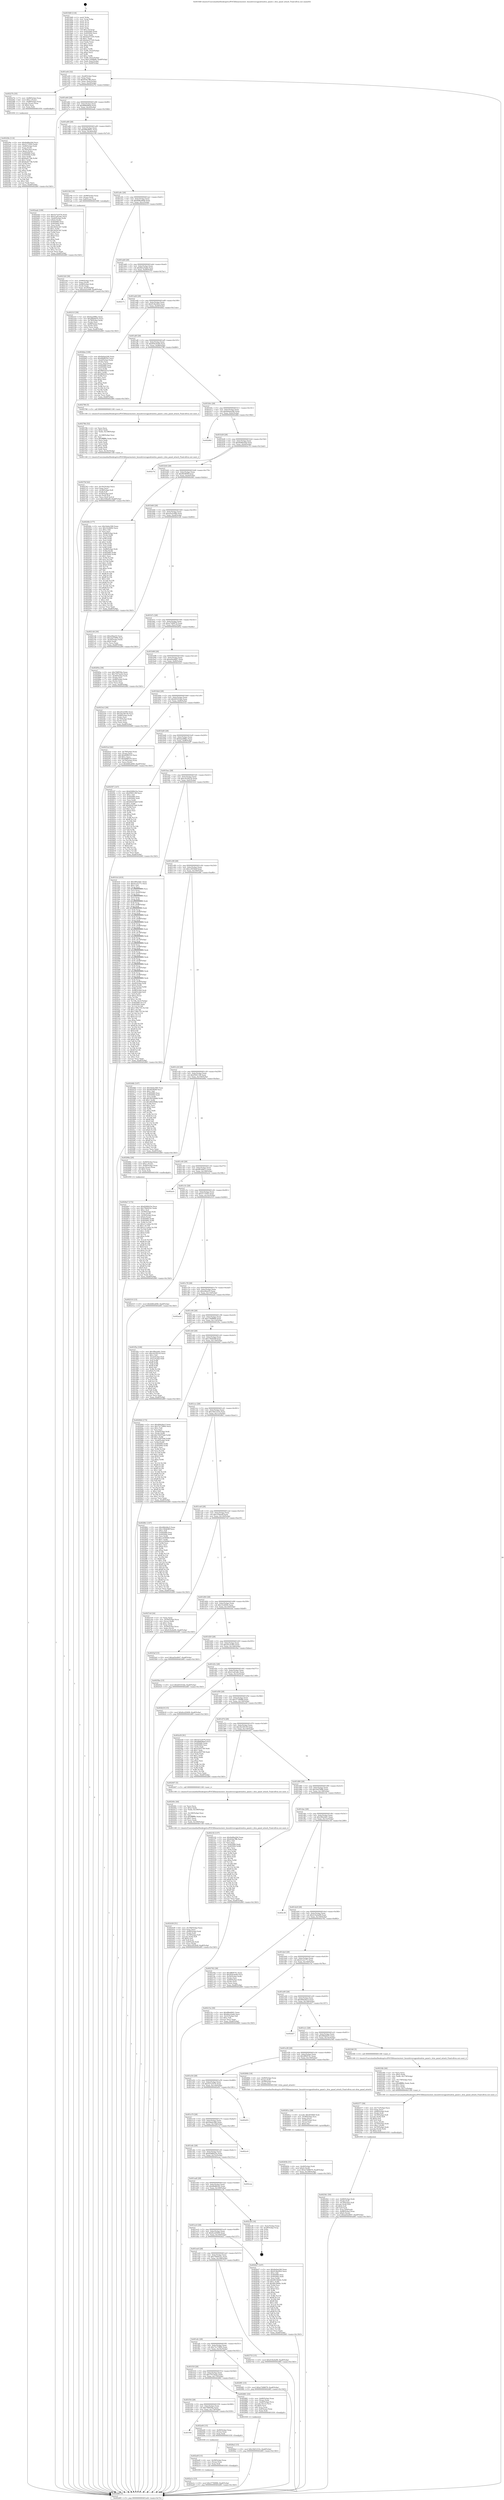 digraph "0x4019d0" {
  label = "0x4019d0 (/mnt/c/Users/mathe/Desktop/tcc/POCII/binaries/extr_linuxdriversgpudrmdrm_panel.c_drm_panel_attach_Final-ollvm.out::main(0))"
  labelloc = "t"
  node[shape=record]

  Entry [label="",width=0.3,height=0.3,shape=circle,fillcolor=black,style=filled]
  "0x401a44" [label="{
     0x401a44 [32]\l
     | [instrs]\l
     &nbsp;&nbsp;0x401a44 \<+6\>: mov -0xa8(%rbp),%eax\l
     &nbsp;&nbsp;0x401a4a \<+2\>: mov %eax,%ecx\l
     &nbsp;&nbsp;0x401a4c \<+6\>: sub $0x83de7ffb,%ecx\l
     &nbsp;&nbsp;0x401a52 \<+6\>: mov %eax,-0xbc(%rbp)\l
     &nbsp;&nbsp;0x401a58 \<+6\>: mov %ecx,-0xc0(%rbp)\l
     &nbsp;&nbsp;0x401a5e \<+6\>: je 000000000040227b \<main+0x8ab\>\l
  }"]
  "0x40227b" [label="{
     0x40227b [35]\l
     | [instrs]\l
     &nbsp;&nbsp;0x40227b \<+7\>: mov -0x88(%rbp),%rax\l
     &nbsp;&nbsp;0x402282 \<+6\>: movl $0x1,(%rax)\l
     &nbsp;&nbsp;0x402288 \<+7\>: mov -0x88(%rbp),%rax\l
     &nbsp;&nbsp;0x40228f \<+3\>: movslq (%rax),%rax\l
     &nbsp;&nbsp;0x402292 \<+4\>: shl $0x4,%rax\l
     &nbsp;&nbsp;0x402296 \<+3\>: mov %rax,%rdi\l
     &nbsp;&nbsp;0x402299 \<+5\>: call 0000000000401050 \<malloc@plt\>\l
     | [calls]\l
     &nbsp;&nbsp;0x401050 \{1\} (unknown)\l
  }"]
  "0x401a64" [label="{
     0x401a64 [28]\l
     | [instrs]\l
     &nbsp;&nbsp;0x401a64 \<+5\>: jmp 0000000000401a69 \<main+0x99\>\l
     &nbsp;&nbsp;0x401a69 \<+6\>: mov -0xbc(%rbp),%eax\l
     &nbsp;&nbsp;0x401a6f \<+5\>: sub $0x8680d6ad,%eax\l
     &nbsp;&nbsp;0x401a74 \<+6\>: mov %eax,-0xc4(%rbp)\l
     &nbsp;&nbsp;0x401a7a \<+6\>: je 0000000000402aab \<main+0x10db\>\l
  }"]
  Exit [label="",width=0.3,height=0.3,shape=circle,fillcolor=black,style=filled,peripheries=2]
  "0x402aab" [label="{
     0x402aab [109]\l
     | [instrs]\l
     &nbsp;&nbsp;0x402aab \<+5\>: mov $0x527a357b,%eax\l
     &nbsp;&nbsp;0x402ab0 \<+5\>: mov $0x21a61abc,%ecx\l
     &nbsp;&nbsp;0x402ab5 \<+7\>: mov -0xa0(%rbp),%rdx\l
     &nbsp;&nbsp;0x402abc \<+6\>: movl $0x0,(%rdx)\l
     &nbsp;&nbsp;0x402ac2 \<+7\>: mov 0x405060,%esi\l
     &nbsp;&nbsp;0x402ac9 \<+7\>: mov 0x405064,%edi\l
     &nbsp;&nbsp;0x402ad0 \<+3\>: mov %esi,%r8d\l
     &nbsp;&nbsp;0x402ad3 \<+7\>: sub $0x3024c347,%r8d\l
     &nbsp;&nbsp;0x402ada \<+4\>: sub $0x1,%r8d\l
     &nbsp;&nbsp;0x402ade \<+7\>: add $0x3024c347,%r8d\l
     &nbsp;&nbsp;0x402ae5 \<+4\>: imul %r8d,%esi\l
     &nbsp;&nbsp;0x402ae9 \<+3\>: and $0x1,%esi\l
     &nbsp;&nbsp;0x402aec \<+3\>: cmp $0x0,%esi\l
     &nbsp;&nbsp;0x402aef \<+4\>: sete %r9b\l
     &nbsp;&nbsp;0x402af3 \<+3\>: cmp $0xa,%edi\l
     &nbsp;&nbsp;0x402af6 \<+4\>: setl %r10b\l
     &nbsp;&nbsp;0x402afa \<+3\>: mov %r9b,%r11b\l
     &nbsp;&nbsp;0x402afd \<+3\>: and %r10b,%r11b\l
     &nbsp;&nbsp;0x402b00 \<+3\>: xor %r10b,%r9b\l
     &nbsp;&nbsp;0x402b03 \<+3\>: or %r9b,%r11b\l
     &nbsp;&nbsp;0x402b06 \<+4\>: test $0x1,%r11b\l
     &nbsp;&nbsp;0x402b0a \<+3\>: cmovne %ecx,%eax\l
     &nbsp;&nbsp;0x402b0d \<+6\>: mov %eax,-0xa8(%rbp)\l
     &nbsp;&nbsp;0x402b13 \<+5\>: jmp 0000000000402d85 \<main+0x13b5\>\l
  }"]
  "0x401a80" [label="{
     0x401a80 [28]\l
     | [instrs]\l
     &nbsp;&nbsp;0x401a80 \<+5\>: jmp 0000000000401a85 \<main+0xb5\>\l
     &nbsp;&nbsp;0x401a85 \<+6\>: mov -0xbc(%rbp),%eax\l
     &nbsp;&nbsp;0x401a8b \<+5\>: sub $0x89bdf401,%eax\l
     &nbsp;&nbsp;0x401a90 \<+6\>: mov %eax,-0xc8(%rbp)\l
     &nbsp;&nbsp;0x401a96 \<+6\>: je 000000000040219d \<main+0x7cd\>\l
  }"]
  "0x402a1e" [label="{
     0x402a1e [15]\l
     | [instrs]\l
     &nbsp;&nbsp;0x402a1e \<+10\>: movl $0x37780f68,-0xa8(%rbp)\l
     &nbsp;&nbsp;0x402a28 \<+5\>: jmp 0000000000402d85 \<main+0x13b5\>\l
  }"]
  "0x40219d" [label="{
     0x40219d [19]\l
     | [instrs]\l
     &nbsp;&nbsp;0x40219d \<+7\>: mov -0x98(%rbp),%rax\l
     &nbsp;&nbsp;0x4021a4 \<+3\>: mov (%rax),%rax\l
     &nbsp;&nbsp;0x4021a7 \<+4\>: mov 0x8(%rax),%rdi\l
     &nbsp;&nbsp;0x4021ab \<+5\>: call 0000000000401060 \<atoi@plt\>\l
     | [calls]\l
     &nbsp;&nbsp;0x401060 \{1\} (unknown)\l
  }"]
  "0x401a9c" [label="{
     0x401a9c [28]\l
     | [instrs]\l
     &nbsp;&nbsp;0x401a9c \<+5\>: jmp 0000000000401aa1 \<main+0xd1\>\l
     &nbsp;&nbsp;0x401aa1 \<+6\>: mov -0xbc(%rbp),%eax\l
     &nbsp;&nbsp;0x401aa7 \<+5\>: sub $0x8d8ca608,%eax\l
     &nbsp;&nbsp;0x401aac \<+6\>: mov %eax,-0xcc(%rbp)\l
     &nbsp;&nbsp;0x401ab2 \<+6\>: je 000000000040231f \<main+0x94f\>\l
  }"]
  "0x402a0f" [label="{
     0x402a0f [15]\l
     | [instrs]\l
     &nbsp;&nbsp;0x402a0f \<+4\>: mov -0x58(%rbp),%rax\l
     &nbsp;&nbsp;0x402a13 \<+3\>: mov (%rax),%rax\l
     &nbsp;&nbsp;0x402a16 \<+3\>: mov %rax,%rdi\l
     &nbsp;&nbsp;0x402a19 \<+5\>: call 0000000000401030 \<free@plt\>\l
     | [calls]\l
     &nbsp;&nbsp;0x401030 \{1\} (unknown)\l
  }"]
  "0x40231f" [label="{
     0x40231f [39]\l
     | [instrs]\l
     &nbsp;&nbsp;0x40231f \<+5\>: mov $0xbae4f8bc,%eax\l
     &nbsp;&nbsp;0x402324 \<+5\>: mov $0x48fabb55,%ecx\l
     &nbsp;&nbsp;0x402329 \<+4\>: mov -0x78(%rbp),%rdx\l
     &nbsp;&nbsp;0x40232d \<+2\>: mov (%rdx),%esi\l
     &nbsp;&nbsp;0x40232f \<+7\>: mov -0x88(%rbp),%rdx\l
     &nbsp;&nbsp;0x402336 \<+2\>: cmp (%rdx),%esi\l
     &nbsp;&nbsp;0x402338 \<+3\>: cmovl %ecx,%eax\l
     &nbsp;&nbsp;0x40233b \<+6\>: mov %eax,-0xa8(%rbp)\l
     &nbsp;&nbsp;0x402341 \<+5\>: jmp 0000000000402d85 \<main+0x13b5\>\l
  }"]
  "0x401ab8" [label="{
     0x401ab8 [28]\l
     | [instrs]\l
     &nbsp;&nbsp;0x401ab8 \<+5\>: jmp 0000000000401abd \<main+0xed\>\l
     &nbsp;&nbsp;0x401abd \<+6\>: mov -0xbc(%rbp),%eax\l
     &nbsp;&nbsp;0x401ac3 \<+5\>: sub $0x8dce5abb,%eax\l
     &nbsp;&nbsp;0x401ac8 \<+6\>: mov %eax,-0xd0(%rbp)\l
     &nbsp;&nbsp;0x401ace \<+6\>: je 000000000040217c \<main+0x7ac\>\l
  }"]
  "0x401f50" [label="{
     0x401f50\l
  }", style=dashed]
  "0x40217c" [label="{
     0x40217c\l
  }", style=dashed]
  "0x401ad4" [label="{
     0x401ad4 [28]\l
     | [instrs]\l
     &nbsp;&nbsp;0x401ad4 \<+5\>: jmp 0000000000401ad9 \<main+0x109\>\l
     &nbsp;&nbsp;0x401ad9 \<+6\>: mov -0xbc(%rbp),%eax\l
     &nbsp;&nbsp;0x401adf \<+5\>: sub $0x914bc824,%eax\l
     &nbsp;&nbsp;0x401ae4 \<+6\>: mov %eax,-0xd4(%rbp)\l
     &nbsp;&nbsp;0x401aea \<+6\>: je 0000000000402bba \<main+0x11ea\>\l
  }"]
  "0x402a00" [label="{
     0x402a00 [15]\l
     | [instrs]\l
     &nbsp;&nbsp;0x402a00 \<+4\>: mov -0x80(%rbp),%rax\l
     &nbsp;&nbsp;0x402a04 \<+3\>: mov (%rax),%rax\l
     &nbsp;&nbsp;0x402a07 \<+3\>: mov %rax,%rdi\l
     &nbsp;&nbsp;0x402a0a \<+5\>: call 0000000000401030 \<free@plt\>\l
     | [calls]\l
     &nbsp;&nbsp;0x401030 \{1\} (unknown)\l
  }"]
  "0x402bba" [label="{
     0x402bba [108]\l
     | [instrs]\l
     &nbsp;&nbsp;0x402bba \<+5\>: mov $0x9a0ea246,%eax\l
     &nbsp;&nbsp;0x402bbf \<+5\>: mov $0x68dfb542,%ecx\l
     &nbsp;&nbsp;0x402bc4 \<+7\>: mov -0xa0(%rbp),%rdx\l
     &nbsp;&nbsp;0x402bcb \<+2\>: mov (%rdx),%esi\l
     &nbsp;&nbsp;0x402bcd \<+3\>: mov %esi,-0x2c(%rbp)\l
     &nbsp;&nbsp;0x402bd0 \<+7\>: mov 0x405060,%esi\l
     &nbsp;&nbsp;0x402bd7 \<+7\>: mov 0x405064,%edi\l
     &nbsp;&nbsp;0x402bde \<+3\>: mov %esi,%r8d\l
     &nbsp;&nbsp;0x402be1 \<+7\>: sub $0x960cb51a,%r8d\l
     &nbsp;&nbsp;0x402be8 \<+4\>: sub $0x1,%r8d\l
     &nbsp;&nbsp;0x402bec \<+7\>: add $0x960cb51a,%r8d\l
     &nbsp;&nbsp;0x402bf3 \<+4\>: imul %r8d,%esi\l
     &nbsp;&nbsp;0x402bf7 \<+3\>: and $0x1,%esi\l
     &nbsp;&nbsp;0x402bfa \<+3\>: cmp $0x0,%esi\l
     &nbsp;&nbsp;0x402bfd \<+4\>: sete %r9b\l
     &nbsp;&nbsp;0x402c01 \<+3\>: cmp $0xa,%edi\l
     &nbsp;&nbsp;0x402c04 \<+4\>: setl %r10b\l
     &nbsp;&nbsp;0x402c08 \<+3\>: mov %r9b,%r11b\l
     &nbsp;&nbsp;0x402c0b \<+3\>: and %r10b,%r11b\l
     &nbsp;&nbsp;0x402c0e \<+3\>: xor %r10b,%r9b\l
     &nbsp;&nbsp;0x402c11 \<+3\>: or %r9b,%r11b\l
     &nbsp;&nbsp;0x402c14 \<+4\>: test $0x1,%r11b\l
     &nbsp;&nbsp;0x402c18 \<+3\>: cmovne %ecx,%eax\l
     &nbsp;&nbsp;0x402c1b \<+6\>: mov %eax,-0xa8(%rbp)\l
     &nbsp;&nbsp;0x402c21 \<+5\>: jmp 0000000000402d85 \<main+0x13b5\>\l
  }"]
  "0x401af0" [label="{
     0x401af0 [28]\l
     | [instrs]\l
     &nbsp;&nbsp;0x401af0 \<+5\>: jmp 0000000000401af5 \<main+0x125\>\l
     &nbsp;&nbsp;0x401af5 \<+6\>: mov -0xbc(%rbp),%eax\l
     &nbsp;&nbsp;0x401afb \<+5\>: sub $0x954c0a49,%eax\l
     &nbsp;&nbsp;0x401b00 \<+6\>: mov %eax,-0xd8(%rbp)\l
     &nbsp;&nbsp;0x401b06 \<+6\>: je 0000000000402786 \<main+0xdb6\>\l
  }"]
  "0x4028a2" [label="{
     0x4028a2 [15]\l
     | [instrs]\l
     &nbsp;&nbsp;0x4028a2 \<+10\>: movl $0x18d1231b,-0xa8(%rbp)\l
     &nbsp;&nbsp;0x4028ac \<+5\>: jmp 0000000000402d85 \<main+0x13b5\>\l
  }"]
  "0x402786" [label="{
     0x402786 [5]\l
     | [instrs]\l
     &nbsp;&nbsp;0x402786 \<+5\>: call 0000000000401160 \<next_i\>\l
     | [calls]\l
     &nbsp;&nbsp;0x401160 \{1\} (/mnt/c/Users/mathe/Desktop/tcc/POCII/binaries/extr_linuxdriversgpudrmdrm_panel.c_drm_panel_attach_Final-ollvm.out::next_i)\l
  }"]
  "0x401b0c" [label="{
     0x401b0c [28]\l
     | [instrs]\l
     &nbsp;&nbsp;0x401b0c \<+5\>: jmp 0000000000401b11 \<main+0x141\>\l
     &nbsp;&nbsp;0x401b11 \<+6\>: mov -0xbc(%rbp),%eax\l
     &nbsp;&nbsp;0x401b17 \<+5\>: sub $0x9a0ea246,%eax\l
     &nbsp;&nbsp;0x401b1c \<+6\>: mov %eax,-0xdc(%rbp)\l
     &nbsp;&nbsp;0x401b22 \<+6\>: je 0000000000402d6d \<main+0x139d\>\l
  }"]
  "0x401f34" [label="{
     0x401f34 [28]\l
     | [instrs]\l
     &nbsp;&nbsp;0x401f34 \<+5\>: jmp 0000000000401f39 \<main+0x569\>\l
     &nbsp;&nbsp;0x401f39 \<+6\>: mov -0xbc(%rbp),%eax\l
     &nbsp;&nbsp;0x401f3f \<+5\>: sub $0x7fdf556e,%eax\l
     &nbsp;&nbsp;0x401f44 \<+6\>: mov %eax,-0x174(%rbp)\l
     &nbsp;&nbsp;0x401f4a \<+6\>: je 0000000000402a00 \<main+0x1030\>\l
  }"]
  "0x402d6d" [label="{
     0x402d6d\l
  }", style=dashed]
  "0x401b28" [label="{
     0x401b28 [28]\l
     | [instrs]\l
     &nbsp;&nbsp;0x401b28 \<+5\>: jmp 0000000000401b2d \<main+0x15d\>\l
     &nbsp;&nbsp;0x401b2d \<+6\>: mov -0xbc(%rbp),%eax\l
     &nbsp;&nbsp;0x401b33 \<+5\>: sub $0x9e86a20d,%eax\l
     &nbsp;&nbsp;0x401b38 \<+6\>: mov %eax,-0xe0(%rbp)\l
     &nbsp;&nbsp;0x401b3e \<+6\>: je 0000000000402c7d \<main+0x12ad\>\l
  }"]
  "0x402881" [label="{
     0x402881 [33]\l
     | [instrs]\l
     &nbsp;&nbsp;0x402881 \<+4\>: mov -0x80(%rbp),%rax\l
     &nbsp;&nbsp;0x402885 \<+3\>: mov (%rax),%rax\l
     &nbsp;&nbsp;0x402888 \<+4\>: mov -0x40(%rbp),%rcx\l
     &nbsp;&nbsp;0x40288c \<+3\>: movslq (%rcx),%rcx\l
     &nbsp;&nbsp;0x40288f \<+4\>: shl $0x4,%rcx\l
     &nbsp;&nbsp;0x402893 \<+3\>: add %rcx,%rax\l
     &nbsp;&nbsp;0x402896 \<+4\>: mov 0x8(%rax),%rax\l
     &nbsp;&nbsp;0x40289a \<+3\>: mov %rax,%rdi\l
     &nbsp;&nbsp;0x40289d \<+5\>: call 0000000000401030 \<free@plt\>\l
     | [calls]\l
     &nbsp;&nbsp;0x401030 \{1\} (unknown)\l
  }"]
  "0x402c7d" [label="{
     0x402c7d\l
  }", style=dashed]
  "0x401b44" [label="{
     0x401b44 [28]\l
     | [instrs]\l
     &nbsp;&nbsp;0x401b44 \<+5\>: jmp 0000000000401b49 \<main+0x179\>\l
     &nbsp;&nbsp;0x401b49 \<+6\>: mov -0xbc(%rbp),%eax\l
     &nbsp;&nbsp;0x401b4f \<+5\>: sub $0x9fc995ff,%eax\l
     &nbsp;&nbsp;0x401b54 \<+6\>: mov %eax,-0xe4(%rbp)\l
     &nbsp;&nbsp;0x401b5a \<+6\>: je 00000000004024fe \<main+0xb2e\>\l
  }"]
  "0x401f18" [label="{
     0x401f18 [28]\l
     | [instrs]\l
     &nbsp;&nbsp;0x401f18 \<+5\>: jmp 0000000000401f1d \<main+0x54d\>\l
     &nbsp;&nbsp;0x401f1d \<+6\>: mov -0xbc(%rbp),%eax\l
     &nbsp;&nbsp;0x401f23 \<+5\>: sub $0x7557ae42,%eax\l
     &nbsp;&nbsp;0x401f28 \<+6\>: mov %eax,-0x170(%rbp)\l
     &nbsp;&nbsp;0x401f2e \<+6\>: je 0000000000402881 \<main+0xeb1\>\l
  }"]
  "0x4024fe" [label="{
     0x4024fe [177]\l
     | [instrs]\l
     &nbsp;&nbsp;0x4024fe \<+5\>: mov $0x5debc590,%eax\l
     &nbsp;&nbsp;0x402503 \<+5\>: mov $0x1fcd40f2,%ecx\l
     &nbsp;&nbsp;0x402508 \<+2\>: mov $0x1,%dl\l
     &nbsp;&nbsp;0x40250a \<+2\>: xor %esi,%esi\l
     &nbsp;&nbsp;0x40250c \<+4\>: mov -0x68(%rbp),%rdi\l
     &nbsp;&nbsp;0x402510 \<+3\>: mov (%rdi),%r8d\l
     &nbsp;&nbsp;0x402513 \<+3\>: mov %esi,%r9d\l
     &nbsp;&nbsp;0x402516 \<+3\>: sub %r8d,%r9d\l
     &nbsp;&nbsp;0x402519 \<+3\>: mov %esi,%r8d\l
     &nbsp;&nbsp;0x40251c \<+4\>: sub $0x1,%r8d\l
     &nbsp;&nbsp;0x402520 \<+3\>: add %r8d,%r9d\l
     &nbsp;&nbsp;0x402523 \<+3\>: mov %esi,%r8d\l
     &nbsp;&nbsp;0x402526 \<+3\>: sub %r9d,%r8d\l
     &nbsp;&nbsp;0x402529 \<+4\>: mov -0x68(%rbp),%rdi\l
     &nbsp;&nbsp;0x40252d \<+3\>: mov %r8d,(%rdi)\l
     &nbsp;&nbsp;0x402530 \<+8\>: mov 0x405060,%r8d\l
     &nbsp;&nbsp;0x402538 \<+8\>: mov 0x405064,%r9d\l
     &nbsp;&nbsp;0x402540 \<+3\>: sub $0x1,%esi\l
     &nbsp;&nbsp;0x402543 \<+3\>: mov %r8d,%r10d\l
     &nbsp;&nbsp;0x402546 \<+3\>: add %esi,%r10d\l
     &nbsp;&nbsp;0x402549 \<+4\>: imul %r10d,%r8d\l
     &nbsp;&nbsp;0x40254d \<+4\>: and $0x1,%r8d\l
     &nbsp;&nbsp;0x402551 \<+4\>: cmp $0x0,%r8d\l
     &nbsp;&nbsp;0x402555 \<+4\>: sete %r11b\l
     &nbsp;&nbsp;0x402559 \<+4\>: cmp $0xa,%r9d\l
     &nbsp;&nbsp;0x40255d \<+3\>: setl %bl\l
     &nbsp;&nbsp;0x402560 \<+3\>: mov %r11b,%r14b\l
     &nbsp;&nbsp;0x402563 \<+4\>: xor $0xff,%r14b\l
     &nbsp;&nbsp;0x402567 \<+3\>: mov %bl,%r15b\l
     &nbsp;&nbsp;0x40256a \<+4\>: xor $0xff,%r15b\l
     &nbsp;&nbsp;0x40256e \<+3\>: xor $0x1,%dl\l
     &nbsp;&nbsp;0x402571 \<+3\>: mov %r14b,%r12b\l
     &nbsp;&nbsp;0x402574 \<+4\>: and $0xff,%r12b\l
     &nbsp;&nbsp;0x402578 \<+3\>: and %dl,%r11b\l
     &nbsp;&nbsp;0x40257b \<+3\>: mov %r15b,%r13b\l
     &nbsp;&nbsp;0x40257e \<+4\>: and $0xff,%r13b\l
     &nbsp;&nbsp;0x402582 \<+2\>: and %dl,%bl\l
     &nbsp;&nbsp;0x402584 \<+3\>: or %r11b,%r12b\l
     &nbsp;&nbsp;0x402587 \<+3\>: or %bl,%r13b\l
     &nbsp;&nbsp;0x40258a \<+3\>: xor %r13b,%r12b\l
     &nbsp;&nbsp;0x40258d \<+3\>: or %r15b,%r14b\l
     &nbsp;&nbsp;0x402590 \<+4\>: xor $0xff,%r14b\l
     &nbsp;&nbsp;0x402594 \<+3\>: or $0x1,%dl\l
     &nbsp;&nbsp;0x402597 \<+3\>: and %dl,%r14b\l
     &nbsp;&nbsp;0x40259a \<+3\>: or %r14b,%r12b\l
     &nbsp;&nbsp;0x40259d \<+4\>: test $0x1,%r12b\l
     &nbsp;&nbsp;0x4025a1 \<+3\>: cmovne %ecx,%eax\l
     &nbsp;&nbsp;0x4025a4 \<+6\>: mov %eax,-0xa8(%rbp)\l
     &nbsp;&nbsp;0x4025aa \<+5\>: jmp 0000000000402d85 \<main+0x13b5\>\l
  }"]
  "0x401b60" [label="{
     0x401b60 [28]\l
     | [instrs]\l
     &nbsp;&nbsp;0x401b60 \<+5\>: jmp 0000000000401b65 \<main+0x195\>\l
     &nbsp;&nbsp;0x401b65 \<+6\>: mov -0xbc(%rbp),%eax\l
     &nbsp;&nbsp;0x401b6b \<+5\>: sub $0xa5a3c099,%eax\l
     &nbsp;&nbsp;0x401b70 \<+6\>: mov %eax,-0xe8(%rbp)\l
     &nbsp;&nbsp;0x401b76 \<+6\>: je 00000000004021d4 \<main+0x804\>\l
  }"]
  "0x4029f1" [label="{
     0x4029f1 [15]\l
     | [instrs]\l
     &nbsp;&nbsp;0x4029f1 \<+10\>: movl $0xa7268679,-0xa8(%rbp)\l
     &nbsp;&nbsp;0x4029fb \<+5\>: jmp 0000000000402d85 \<main+0x13b5\>\l
  }"]
  "0x4021d4" [label="{
     0x4021d4 [30]\l
     | [instrs]\l
     &nbsp;&nbsp;0x4021d4 \<+5\>: mov $0xe46ee53,%eax\l
     &nbsp;&nbsp;0x4021d9 \<+5\>: mov $0x3ed70f9b,%ecx\l
     &nbsp;&nbsp;0x4021de \<+3\>: mov -0x30(%rbp),%edx\l
     &nbsp;&nbsp;0x4021e1 \<+3\>: cmp $0x0,%edx\l
     &nbsp;&nbsp;0x4021e4 \<+3\>: cmove %ecx,%eax\l
     &nbsp;&nbsp;0x4021e7 \<+6\>: mov %eax,-0xa8(%rbp)\l
     &nbsp;&nbsp;0x4021ed \<+5\>: jmp 0000000000402d85 \<main+0x13b5\>\l
  }"]
  "0x401b7c" [label="{
     0x401b7c [28]\l
     | [instrs]\l
     &nbsp;&nbsp;0x401b7c \<+5\>: jmp 0000000000401b81 \<main+0x1b1\>\l
     &nbsp;&nbsp;0x401b81 \<+6\>: mov -0xbc(%rbp),%eax\l
     &nbsp;&nbsp;0x401b87 \<+5\>: sub $0xa7268679,%eax\l
     &nbsp;&nbsp;0x401b8c \<+6\>: mov %eax,-0xec(%rbp)\l
     &nbsp;&nbsp;0x401b92 \<+6\>: je 000000000040285a \<main+0xe8a\>\l
  }"]
  "0x40283b" [label="{
     0x40283b [31]\l
     | [instrs]\l
     &nbsp;&nbsp;0x40283b \<+4\>: mov -0x40(%rbp),%rdi\l
     &nbsp;&nbsp;0x40283f \<+6\>: movl $0x0,(%rdi)\l
     &nbsp;&nbsp;0x402845 \<+10\>: movl $0xa7268679,-0xa8(%rbp)\l
     &nbsp;&nbsp;0x40284f \<+6\>: mov %eax,-0x190(%rbp)\l
     &nbsp;&nbsp;0x402855 \<+5\>: jmp 0000000000402d85 \<main+0x13b5\>\l
  }"]
  "0x40285a" [label="{
     0x40285a [39]\l
     | [instrs]\l
     &nbsp;&nbsp;0x40285a \<+5\>: mov $0x7fdf556e,%eax\l
     &nbsp;&nbsp;0x40285f \<+5\>: mov $0x7557ae42,%ecx\l
     &nbsp;&nbsp;0x402864 \<+4\>: mov -0x40(%rbp),%rdx\l
     &nbsp;&nbsp;0x402868 \<+2\>: mov (%rdx),%esi\l
     &nbsp;&nbsp;0x40286a \<+7\>: mov -0x88(%rbp),%rdx\l
     &nbsp;&nbsp;0x402871 \<+2\>: cmp (%rdx),%esi\l
     &nbsp;&nbsp;0x402873 \<+3\>: cmovl %ecx,%eax\l
     &nbsp;&nbsp;0x402876 \<+6\>: mov %eax,-0xa8(%rbp)\l
     &nbsp;&nbsp;0x40287c \<+5\>: jmp 0000000000402d85 \<main+0x13b5\>\l
  }"]
  "0x401b98" [label="{
     0x401b98 [28]\l
     | [instrs]\l
     &nbsp;&nbsp;0x401b98 \<+5\>: jmp 0000000000401b9d \<main+0x1cd\>\l
     &nbsp;&nbsp;0x401b9d \<+6\>: mov -0xbc(%rbp),%eax\l
     &nbsp;&nbsp;0x401ba3 \<+5\>: sub $0xad3e4847,%eax\l
     &nbsp;&nbsp;0x401ba8 \<+6\>: mov %eax,-0xf0(%rbp)\l
     &nbsp;&nbsp;0x401bae \<+6\>: je 00000000004023e3 \<main+0xa13\>\l
  }"]
  "0x40281e" [label="{
     0x40281e [29]\l
     | [instrs]\l
     &nbsp;&nbsp;0x40281e \<+10\>: movabs $0x4030b6,%rdi\l
     &nbsp;&nbsp;0x402828 \<+4\>: mov -0x48(%rbp),%rsi\l
     &nbsp;&nbsp;0x40282c \<+2\>: mov %eax,(%rsi)\l
     &nbsp;&nbsp;0x40282e \<+4\>: mov -0x48(%rbp),%rsi\l
     &nbsp;&nbsp;0x402832 \<+2\>: mov (%rsi),%esi\l
     &nbsp;&nbsp;0x402834 \<+2\>: mov $0x0,%al\l
     &nbsp;&nbsp;0x402836 \<+5\>: call 0000000000401040 \<printf@plt\>\l
     | [calls]\l
     &nbsp;&nbsp;0x401040 \{1\} (unknown)\l
  }"]
  "0x4023e3" [label="{
     0x4023e3 [36]\l
     | [instrs]\l
     &nbsp;&nbsp;0x4023e3 \<+5\>: mov $0x201d1f93,%eax\l
     &nbsp;&nbsp;0x4023e8 \<+5\>: mov $0x3b238159,%ecx\l
     &nbsp;&nbsp;0x4023ed \<+4\>: mov -0x68(%rbp),%rdx\l
     &nbsp;&nbsp;0x4023f1 \<+2\>: mov (%rdx),%esi\l
     &nbsp;&nbsp;0x4023f3 \<+4\>: mov -0x70(%rbp),%rdx\l
     &nbsp;&nbsp;0x4023f7 \<+2\>: cmp (%rdx),%esi\l
     &nbsp;&nbsp;0x4023f9 \<+3\>: cmovl %ecx,%eax\l
     &nbsp;&nbsp;0x4023fc \<+6\>: mov %eax,-0xa8(%rbp)\l
     &nbsp;&nbsp;0x402402 \<+5\>: jmp 0000000000402d85 \<main+0x13b5\>\l
  }"]
  "0x401bb4" [label="{
     0x401bb4 [28]\l
     | [instrs]\l
     &nbsp;&nbsp;0x401bb4 \<+5\>: jmp 0000000000401bb9 \<main+0x1e9\>\l
     &nbsp;&nbsp;0x401bb9 \<+6\>: mov -0xbc(%rbp),%eax\l
     &nbsp;&nbsp;0x401bbf \<+5\>: sub $0xb9161bfa,%eax\l
     &nbsp;&nbsp;0x401bc4 \<+6\>: mov %eax,-0xf4(%rbp)\l
     &nbsp;&nbsp;0x401bca \<+6\>: je 00000000004025cd \<main+0xbfd\>\l
  }"]
  "0x4027bf" [label="{
     0x4027bf [42]\l
     | [instrs]\l
     &nbsp;&nbsp;0x4027bf \<+6\>: mov -0x18c(%rbp),%ecx\l
     &nbsp;&nbsp;0x4027c5 \<+3\>: imul %eax,%ecx\l
     &nbsp;&nbsp;0x4027c8 \<+4\>: mov -0x58(%rbp),%r8\l
     &nbsp;&nbsp;0x4027cc \<+3\>: mov (%r8),%r8\l
     &nbsp;&nbsp;0x4027cf \<+4\>: mov -0x50(%rbp),%r9\l
     &nbsp;&nbsp;0x4027d3 \<+3\>: movslq (%r9),%r9\l
     &nbsp;&nbsp;0x4027d6 \<+4\>: mov %ecx,(%r8,%r9,4)\l
     &nbsp;&nbsp;0x4027da \<+10\>: movl $0x1f3fee0f,-0xa8(%rbp)\l
     &nbsp;&nbsp;0x4027e4 \<+5\>: jmp 0000000000402d85 \<main+0x13b5\>\l
  }"]
  "0x4025cd" [label="{
     0x4025cd [42]\l
     | [instrs]\l
     &nbsp;&nbsp;0x4025cd \<+4\>: mov -0x78(%rbp),%rax\l
     &nbsp;&nbsp;0x4025d1 \<+2\>: mov (%rax),%ecx\l
     &nbsp;&nbsp;0x4025d3 \<+6\>: add $0x60f6f103,%ecx\l
     &nbsp;&nbsp;0x4025d9 \<+3\>: add $0x1,%ecx\l
     &nbsp;&nbsp;0x4025dc \<+6\>: sub $0x60f6f103,%ecx\l
     &nbsp;&nbsp;0x4025e2 \<+4\>: mov -0x78(%rbp),%rax\l
     &nbsp;&nbsp;0x4025e6 \<+2\>: mov %ecx,(%rax)\l
     &nbsp;&nbsp;0x4025e8 \<+10\>: movl $0x8d8ca608,-0xa8(%rbp)\l
     &nbsp;&nbsp;0x4025f2 \<+5\>: jmp 0000000000402d85 \<main+0x13b5\>\l
  }"]
  "0x401bd0" [label="{
     0x401bd0 [28]\l
     | [instrs]\l
     &nbsp;&nbsp;0x401bd0 \<+5\>: jmp 0000000000401bd5 \<main+0x205\>\l
     &nbsp;&nbsp;0x401bd5 \<+6\>: mov -0xbc(%rbp),%eax\l
     &nbsp;&nbsp;0x401bdb \<+5\>: sub $0xbae4f8bc,%eax\l
     &nbsp;&nbsp;0x401be0 \<+6\>: mov %eax,-0xf8(%rbp)\l
     &nbsp;&nbsp;0x401be6 \<+6\>: je 00000000004025f7 \<main+0xc27\>\l
  }"]
  "0x40278b" [label="{
     0x40278b [52]\l
     | [instrs]\l
     &nbsp;&nbsp;0x40278b \<+2\>: xor %ecx,%ecx\l
     &nbsp;&nbsp;0x40278d \<+5\>: mov $0x2,%edx\l
     &nbsp;&nbsp;0x402792 \<+6\>: mov %edx,-0x188(%rbp)\l
     &nbsp;&nbsp;0x402798 \<+1\>: cltd\l
     &nbsp;&nbsp;0x402799 \<+6\>: mov -0x188(%rbp),%esi\l
     &nbsp;&nbsp;0x40279f \<+2\>: idiv %esi\l
     &nbsp;&nbsp;0x4027a1 \<+6\>: imul $0xfffffffe,%edx,%edx\l
     &nbsp;&nbsp;0x4027a7 \<+2\>: mov %ecx,%edi\l
     &nbsp;&nbsp;0x4027a9 \<+2\>: sub %edx,%edi\l
     &nbsp;&nbsp;0x4027ab \<+2\>: mov %ecx,%edx\l
     &nbsp;&nbsp;0x4027ad \<+3\>: sub $0x1,%edx\l
     &nbsp;&nbsp;0x4027b0 \<+2\>: add %edx,%edi\l
     &nbsp;&nbsp;0x4027b2 \<+2\>: sub %edi,%ecx\l
     &nbsp;&nbsp;0x4027b4 \<+6\>: mov %ecx,-0x18c(%rbp)\l
     &nbsp;&nbsp;0x4027ba \<+5\>: call 0000000000401160 \<next_i\>\l
     | [calls]\l
     &nbsp;&nbsp;0x401160 \{1\} (/mnt/c/Users/mathe/Desktop/tcc/POCII/binaries/extr_linuxdriversgpudrmdrm_panel.c_drm_panel_attach_Final-ollvm.out::next_i)\l
  }"]
  "0x4025f7" [label="{
     0x4025f7 [147]\l
     | [instrs]\l
     &nbsp;&nbsp;0x4025f7 \<+5\>: mov $0x6266b23a,%eax\l
     &nbsp;&nbsp;0x4025fc \<+5\>: mov $0xf59011f8,%ecx\l
     &nbsp;&nbsp;0x402601 \<+2\>: mov $0x1,%dl\l
     &nbsp;&nbsp;0x402603 \<+7\>: mov 0x405060,%esi\l
     &nbsp;&nbsp;0x40260a \<+7\>: mov 0x405064,%edi\l
     &nbsp;&nbsp;0x402611 \<+3\>: mov %esi,%r8d\l
     &nbsp;&nbsp;0x402614 \<+7\>: sub $0xb02d7da0,%r8d\l
     &nbsp;&nbsp;0x40261b \<+4\>: sub $0x1,%r8d\l
     &nbsp;&nbsp;0x40261f \<+7\>: add $0xb02d7da0,%r8d\l
     &nbsp;&nbsp;0x402626 \<+4\>: imul %r8d,%esi\l
     &nbsp;&nbsp;0x40262a \<+3\>: and $0x1,%esi\l
     &nbsp;&nbsp;0x40262d \<+3\>: cmp $0x0,%esi\l
     &nbsp;&nbsp;0x402630 \<+4\>: sete %r9b\l
     &nbsp;&nbsp;0x402634 \<+3\>: cmp $0xa,%edi\l
     &nbsp;&nbsp;0x402637 \<+4\>: setl %r10b\l
     &nbsp;&nbsp;0x40263b \<+3\>: mov %r9b,%r11b\l
     &nbsp;&nbsp;0x40263e \<+4\>: xor $0xff,%r11b\l
     &nbsp;&nbsp;0x402642 \<+3\>: mov %r10b,%bl\l
     &nbsp;&nbsp;0x402645 \<+3\>: xor $0xff,%bl\l
     &nbsp;&nbsp;0x402648 \<+3\>: xor $0x0,%dl\l
     &nbsp;&nbsp;0x40264b \<+3\>: mov %r11b,%r14b\l
     &nbsp;&nbsp;0x40264e \<+4\>: and $0x0,%r14b\l
     &nbsp;&nbsp;0x402652 \<+3\>: and %dl,%r9b\l
     &nbsp;&nbsp;0x402655 \<+3\>: mov %bl,%r15b\l
     &nbsp;&nbsp;0x402658 \<+4\>: and $0x0,%r15b\l
     &nbsp;&nbsp;0x40265c \<+3\>: and %dl,%r10b\l
     &nbsp;&nbsp;0x40265f \<+3\>: or %r9b,%r14b\l
     &nbsp;&nbsp;0x402662 \<+3\>: or %r10b,%r15b\l
     &nbsp;&nbsp;0x402665 \<+3\>: xor %r15b,%r14b\l
     &nbsp;&nbsp;0x402668 \<+3\>: or %bl,%r11b\l
     &nbsp;&nbsp;0x40266b \<+4\>: xor $0xff,%r11b\l
     &nbsp;&nbsp;0x40266f \<+3\>: or $0x0,%dl\l
     &nbsp;&nbsp;0x402672 \<+3\>: and %dl,%r11b\l
     &nbsp;&nbsp;0x402675 \<+3\>: or %r11b,%r14b\l
     &nbsp;&nbsp;0x402678 \<+4\>: test $0x1,%r14b\l
     &nbsp;&nbsp;0x40267c \<+3\>: cmovne %ecx,%eax\l
     &nbsp;&nbsp;0x40267f \<+6\>: mov %eax,-0xa8(%rbp)\l
     &nbsp;&nbsp;0x402685 \<+5\>: jmp 0000000000402d85 \<main+0x13b5\>\l
  }"]
  "0x401bec" [label="{
     0x401bec [28]\l
     | [instrs]\l
     &nbsp;&nbsp;0x401bec \<+5\>: jmp 0000000000401bf1 \<main+0x221\>\l
     &nbsp;&nbsp;0x401bf1 \<+6\>: mov -0xbc(%rbp),%eax\l
     &nbsp;&nbsp;0x401bf7 \<+5\>: sub $0xc4230218,%eax\l
     &nbsp;&nbsp;0x401bfc \<+6\>: mov %eax,-0xfc(%rbp)\l
     &nbsp;&nbsp;0x401c02 \<+6\>: je 0000000000401fc4 \<main+0x5f4\>\l
  }"]
  "0x401efc" [label="{
     0x401efc [28]\l
     | [instrs]\l
     &nbsp;&nbsp;0x401efc \<+5\>: jmp 0000000000401f01 \<main+0x531\>\l
     &nbsp;&nbsp;0x401f01 \<+6\>: mov -0xbc(%rbp),%eax\l
     &nbsp;&nbsp;0x401f07 \<+5\>: sub $0x72c73894,%eax\l
     &nbsp;&nbsp;0x401f0c \<+6\>: mov %eax,-0x16c(%rbp)\l
     &nbsp;&nbsp;0x401f12 \<+6\>: je 00000000004029f1 \<main+0x1021\>\l
  }"]
  "0x401fc4" [label="{
     0x401fc4 [410]\l
     | [instrs]\l
     &nbsp;&nbsp;0x401fc4 \<+5\>: mov $0x3f0e2d41,%eax\l
     &nbsp;&nbsp;0x401fc9 \<+5\>: mov $0x41e3c77c,%ecx\l
     &nbsp;&nbsp;0x401fce \<+2\>: mov $0x1,%dl\l
     &nbsp;&nbsp;0x401fd0 \<+3\>: mov %rsp,%rsi\l
     &nbsp;&nbsp;0x401fd3 \<+4\>: add $0xfffffffffffffff0,%rsi\l
     &nbsp;&nbsp;0x401fd7 \<+3\>: mov %rsi,%rsp\l
     &nbsp;&nbsp;0x401fda \<+7\>: mov %rsi,-0xa0(%rbp)\l
     &nbsp;&nbsp;0x401fe1 \<+3\>: mov %rsp,%rsi\l
     &nbsp;&nbsp;0x401fe4 \<+4\>: add $0xfffffffffffffff0,%rsi\l
     &nbsp;&nbsp;0x401fe8 \<+3\>: mov %rsi,%rsp\l
     &nbsp;&nbsp;0x401feb \<+3\>: mov %rsp,%rdi\l
     &nbsp;&nbsp;0x401fee \<+4\>: add $0xfffffffffffffff0,%rdi\l
     &nbsp;&nbsp;0x401ff2 \<+3\>: mov %rdi,%rsp\l
     &nbsp;&nbsp;0x401ff5 \<+7\>: mov %rdi,-0x98(%rbp)\l
     &nbsp;&nbsp;0x401ffc \<+3\>: mov %rsp,%rdi\l
     &nbsp;&nbsp;0x401fff \<+4\>: add $0xfffffffffffffff0,%rdi\l
     &nbsp;&nbsp;0x402003 \<+3\>: mov %rdi,%rsp\l
     &nbsp;&nbsp;0x402006 \<+7\>: mov %rdi,-0x90(%rbp)\l
     &nbsp;&nbsp;0x40200d \<+3\>: mov %rsp,%rdi\l
     &nbsp;&nbsp;0x402010 \<+4\>: add $0xfffffffffffffff0,%rdi\l
     &nbsp;&nbsp;0x402014 \<+3\>: mov %rdi,%rsp\l
     &nbsp;&nbsp;0x402017 \<+7\>: mov %rdi,-0x88(%rbp)\l
     &nbsp;&nbsp;0x40201e \<+3\>: mov %rsp,%rdi\l
     &nbsp;&nbsp;0x402021 \<+4\>: add $0xfffffffffffffff0,%rdi\l
     &nbsp;&nbsp;0x402025 \<+3\>: mov %rdi,%rsp\l
     &nbsp;&nbsp;0x402028 \<+4\>: mov %rdi,-0x80(%rbp)\l
     &nbsp;&nbsp;0x40202c \<+3\>: mov %rsp,%rdi\l
     &nbsp;&nbsp;0x40202f \<+4\>: add $0xfffffffffffffff0,%rdi\l
     &nbsp;&nbsp;0x402033 \<+3\>: mov %rdi,%rsp\l
     &nbsp;&nbsp;0x402036 \<+4\>: mov %rdi,-0x78(%rbp)\l
     &nbsp;&nbsp;0x40203a \<+3\>: mov %rsp,%rdi\l
     &nbsp;&nbsp;0x40203d \<+4\>: add $0xfffffffffffffff0,%rdi\l
     &nbsp;&nbsp;0x402041 \<+3\>: mov %rdi,%rsp\l
     &nbsp;&nbsp;0x402044 \<+4\>: mov %rdi,-0x70(%rbp)\l
     &nbsp;&nbsp;0x402048 \<+3\>: mov %rsp,%rdi\l
     &nbsp;&nbsp;0x40204b \<+4\>: add $0xfffffffffffffff0,%rdi\l
     &nbsp;&nbsp;0x40204f \<+3\>: mov %rdi,%rsp\l
     &nbsp;&nbsp;0x402052 \<+4\>: mov %rdi,-0x68(%rbp)\l
     &nbsp;&nbsp;0x402056 \<+3\>: mov %rsp,%rdi\l
     &nbsp;&nbsp;0x402059 \<+4\>: add $0xfffffffffffffff0,%rdi\l
     &nbsp;&nbsp;0x40205d \<+3\>: mov %rdi,%rsp\l
     &nbsp;&nbsp;0x402060 \<+4\>: mov %rdi,-0x60(%rbp)\l
     &nbsp;&nbsp;0x402064 \<+3\>: mov %rsp,%rdi\l
     &nbsp;&nbsp;0x402067 \<+4\>: add $0xfffffffffffffff0,%rdi\l
     &nbsp;&nbsp;0x40206b \<+3\>: mov %rdi,%rsp\l
     &nbsp;&nbsp;0x40206e \<+4\>: mov %rdi,-0x58(%rbp)\l
     &nbsp;&nbsp;0x402072 \<+3\>: mov %rsp,%rdi\l
     &nbsp;&nbsp;0x402075 \<+4\>: add $0xfffffffffffffff0,%rdi\l
     &nbsp;&nbsp;0x402079 \<+3\>: mov %rdi,%rsp\l
     &nbsp;&nbsp;0x40207c \<+4\>: mov %rdi,-0x50(%rbp)\l
     &nbsp;&nbsp;0x402080 \<+3\>: mov %rsp,%rdi\l
     &nbsp;&nbsp;0x402083 \<+4\>: add $0xfffffffffffffff0,%rdi\l
     &nbsp;&nbsp;0x402087 \<+3\>: mov %rdi,%rsp\l
     &nbsp;&nbsp;0x40208a \<+4\>: mov %rdi,-0x48(%rbp)\l
     &nbsp;&nbsp;0x40208e \<+3\>: mov %rsp,%rdi\l
     &nbsp;&nbsp;0x402091 \<+4\>: add $0xfffffffffffffff0,%rdi\l
     &nbsp;&nbsp;0x402095 \<+3\>: mov %rdi,%rsp\l
     &nbsp;&nbsp;0x402098 \<+4\>: mov %rdi,-0x40(%rbp)\l
     &nbsp;&nbsp;0x40209c \<+7\>: mov -0xa0(%rbp),%rdi\l
     &nbsp;&nbsp;0x4020a3 \<+6\>: movl $0x0,(%rdi)\l
     &nbsp;&nbsp;0x4020a9 \<+7\>: mov -0xac(%rbp),%r8d\l
     &nbsp;&nbsp;0x4020b0 \<+3\>: mov %r8d,(%rsi)\l
     &nbsp;&nbsp;0x4020b3 \<+7\>: mov -0x98(%rbp),%rdi\l
     &nbsp;&nbsp;0x4020ba \<+7\>: mov -0xb8(%rbp),%r9\l
     &nbsp;&nbsp;0x4020c1 \<+3\>: mov %r9,(%rdi)\l
     &nbsp;&nbsp;0x4020c4 \<+3\>: cmpl $0x2,(%rsi)\l
     &nbsp;&nbsp;0x4020c7 \<+4\>: setne %r10b\l
     &nbsp;&nbsp;0x4020cb \<+4\>: and $0x1,%r10b\l
     &nbsp;&nbsp;0x4020cf \<+4\>: mov %r10b,-0x31(%rbp)\l
     &nbsp;&nbsp;0x4020d3 \<+8\>: mov 0x405060,%r11d\l
     &nbsp;&nbsp;0x4020db \<+7\>: mov 0x405064,%ebx\l
     &nbsp;&nbsp;0x4020e2 \<+3\>: mov %r11d,%r14d\l
     &nbsp;&nbsp;0x4020e5 \<+7\>: add $0x1789c755,%r14d\l
     &nbsp;&nbsp;0x4020ec \<+4\>: sub $0x1,%r14d\l
     &nbsp;&nbsp;0x4020f0 \<+7\>: sub $0x1789c755,%r14d\l
     &nbsp;&nbsp;0x4020f7 \<+4\>: imul %r14d,%r11d\l
     &nbsp;&nbsp;0x4020fb \<+4\>: and $0x1,%r11d\l
     &nbsp;&nbsp;0x4020ff \<+4\>: cmp $0x0,%r11d\l
     &nbsp;&nbsp;0x402103 \<+4\>: sete %r10b\l
     &nbsp;&nbsp;0x402107 \<+3\>: cmp $0xa,%ebx\l
     &nbsp;&nbsp;0x40210a \<+4\>: setl %r15b\l
     &nbsp;&nbsp;0x40210e \<+3\>: mov %r10b,%r12b\l
     &nbsp;&nbsp;0x402111 \<+4\>: xor $0xff,%r12b\l
     &nbsp;&nbsp;0x402115 \<+3\>: mov %r15b,%r13b\l
     &nbsp;&nbsp;0x402118 \<+4\>: xor $0xff,%r13b\l
     &nbsp;&nbsp;0x40211c \<+3\>: xor $0x0,%dl\l
     &nbsp;&nbsp;0x40211f \<+3\>: mov %r12b,%sil\l
     &nbsp;&nbsp;0x402122 \<+4\>: and $0x0,%sil\l
     &nbsp;&nbsp;0x402126 \<+3\>: and %dl,%r10b\l
     &nbsp;&nbsp;0x402129 \<+3\>: mov %r13b,%dil\l
     &nbsp;&nbsp;0x40212c \<+4\>: and $0x0,%dil\l
     &nbsp;&nbsp;0x402130 \<+3\>: and %dl,%r15b\l
     &nbsp;&nbsp;0x402133 \<+3\>: or %r10b,%sil\l
     &nbsp;&nbsp;0x402136 \<+3\>: or %r15b,%dil\l
     &nbsp;&nbsp;0x402139 \<+3\>: xor %dil,%sil\l
     &nbsp;&nbsp;0x40213c \<+3\>: or %r13b,%r12b\l
     &nbsp;&nbsp;0x40213f \<+4\>: xor $0xff,%r12b\l
     &nbsp;&nbsp;0x402143 \<+3\>: or $0x0,%dl\l
     &nbsp;&nbsp;0x402146 \<+3\>: and %dl,%r12b\l
     &nbsp;&nbsp;0x402149 \<+3\>: or %r12b,%sil\l
     &nbsp;&nbsp;0x40214c \<+4\>: test $0x1,%sil\l
     &nbsp;&nbsp;0x402150 \<+3\>: cmovne %ecx,%eax\l
     &nbsp;&nbsp;0x402153 \<+6\>: mov %eax,-0xa8(%rbp)\l
     &nbsp;&nbsp;0x402159 \<+5\>: jmp 0000000000402d85 \<main+0x13b5\>\l
  }"]
  "0x401c08" [label="{
     0x401c08 [28]\l
     | [instrs]\l
     &nbsp;&nbsp;0x401c08 \<+5\>: jmp 0000000000401c0d \<main+0x23d\>\l
     &nbsp;&nbsp;0x401c0d \<+6\>: mov -0xbc(%rbp),%eax\l
     &nbsp;&nbsp;0x401c13 \<+5\>: sub $0xcc953b4f,%eax\l
     &nbsp;&nbsp;0x401c18 \<+6\>: mov %eax,-0x100(%rbp)\l
     &nbsp;&nbsp;0x401c1e \<+6\>: je 000000000040246b \<main+0xa9b\>\l
  }"]
  "0x402753" [label="{
     0x402753 [15]\l
     | [instrs]\l
     &nbsp;&nbsp;0x402753 \<+10\>: movl $0x416e4a99,-0xa8(%rbp)\l
     &nbsp;&nbsp;0x40275d \<+5\>: jmp 0000000000402d85 \<main+0x13b5\>\l
  }"]
  "0x40246b" [label="{
     0x40246b [147]\l
     | [instrs]\l
     &nbsp;&nbsp;0x40246b \<+5\>: mov $0x5debc590,%eax\l
     &nbsp;&nbsp;0x402470 \<+5\>: mov $0x9fc995ff,%ecx\l
     &nbsp;&nbsp;0x402475 \<+2\>: mov $0x1,%dl\l
     &nbsp;&nbsp;0x402477 \<+7\>: mov 0x405060,%esi\l
     &nbsp;&nbsp;0x40247e \<+7\>: mov 0x405064,%edi\l
     &nbsp;&nbsp;0x402485 \<+3\>: mov %esi,%r8d\l
     &nbsp;&nbsp;0x402488 \<+7\>: add $0x385268db,%r8d\l
     &nbsp;&nbsp;0x40248f \<+4\>: sub $0x1,%r8d\l
     &nbsp;&nbsp;0x402493 \<+7\>: sub $0x385268db,%r8d\l
     &nbsp;&nbsp;0x40249a \<+4\>: imul %r8d,%esi\l
     &nbsp;&nbsp;0x40249e \<+3\>: and $0x1,%esi\l
     &nbsp;&nbsp;0x4024a1 \<+3\>: cmp $0x0,%esi\l
     &nbsp;&nbsp;0x4024a4 \<+4\>: sete %r9b\l
     &nbsp;&nbsp;0x4024a8 \<+3\>: cmp $0xa,%edi\l
     &nbsp;&nbsp;0x4024ab \<+4\>: setl %r10b\l
     &nbsp;&nbsp;0x4024af \<+3\>: mov %r9b,%r11b\l
     &nbsp;&nbsp;0x4024b2 \<+4\>: xor $0xff,%r11b\l
     &nbsp;&nbsp;0x4024b6 \<+3\>: mov %r10b,%bl\l
     &nbsp;&nbsp;0x4024b9 \<+3\>: xor $0xff,%bl\l
     &nbsp;&nbsp;0x4024bc \<+3\>: xor $0x0,%dl\l
     &nbsp;&nbsp;0x4024bf \<+3\>: mov %r11b,%r14b\l
     &nbsp;&nbsp;0x4024c2 \<+4\>: and $0x0,%r14b\l
     &nbsp;&nbsp;0x4024c6 \<+3\>: and %dl,%r9b\l
     &nbsp;&nbsp;0x4024c9 \<+3\>: mov %bl,%r15b\l
     &nbsp;&nbsp;0x4024cc \<+4\>: and $0x0,%r15b\l
     &nbsp;&nbsp;0x4024d0 \<+3\>: and %dl,%r10b\l
     &nbsp;&nbsp;0x4024d3 \<+3\>: or %r9b,%r14b\l
     &nbsp;&nbsp;0x4024d6 \<+3\>: or %r10b,%r15b\l
     &nbsp;&nbsp;0x4024d9 \<+3\>: xor %r15b,%r14b\l
     &nbsp;&nbsp;0x4024dc \<+3\>: or %bl,%r11b\l
     &nbsp;&nbsp;0x4024df \<+4\>: xor $0xff,%r11b\l
     &nbsp;&nbsp;0x4024e3 \<+3\>: or $0x0,%dl\l
     &nbsp;&nbsp;0x4024e6 \<+3\>: and %dl,%r11b\l
     &nbsp;&nbsp;0x4024e9 \<+3\>: or %r11b,%r14b\l
     &nbsp;&nbsp;0x4024ec \<+4\>: test $0x1,%r14b\l
     &nbsp;&nbsp;0x4024f0 \<+3\>: cmovne %ecx,%eax\l
     &nbsp;&nbsp;0x4024f3 \<+6\>: mov %eax,-0xa8(%rbp)\l
     &nbsp;&nbsp;0x4024f9 \<+5\>: jmp 0000000000402d85 \<main+0x13b5\>\l
  }"]
  "0x401c24" [label="{
     0x401c24 [28]\l
     | [instrs]\l
     &nbsp;&nbsp;0x401c24 \<+5\>: jmp 0000000000401c29 \<main+0x259\>\l
     &nbsp;&nbsp;0x401c29 \<+6\>: mov -0xbc(%rbp),%eax\l
     &nbsp;&nbsp;0x401c2f \<+5\>: sub $0xf59011f8,%eax\l
     &nbsp;&nbsp;0x401c34 \<+6\>: mov %eax,-0x104(%rbp)\l
     &nbsp;&nbsp;0x401c3a \<+6\>: je 000000000040268a \<main+0xcba\>\l
  }"]
  "0x401ee0" [label="{
     0x401ee0 [28]\l
     | [instrs]\l
     &nbsp;&nbsp;0x401ee0 \<+5\>: jmp 0000000000401ee5 \<main+0x515\>\l
     &nbsp;&nbsp;0x401ee5 \<+6\>: mov -0xbc(%rbp),%eax\l
     &nbsp;&nbsp;0x401eeb \<+5\>: sub $0x70b6432c,%eax\l
     &nbsp;&nbsp;0x401ef0 \<+6\>: mov %eax,-0x168(%rbp)\l
     &nbsp;&nbsp;0x401ef6 \<+6\>: je 0000000000402753 \<main+0xd83\>\l
  }"]
  "0x40268a" [label="{
     0x40268a [29]\l
     | [instrs]\l
     &nbsp;&nbsp;0x40268a \<+4\>: mov -0x60(%rbp),%rax\l
     &nbsp;&nbsp;0x40268e \<+6\>: movl $0x1,(%rax)\l
     &nbsp;&nbsp;0x402694 \<+4\>: mov -0x60(%rbp),%rax\l
     &nbsp;&nbsp;0x402698 \<+3\>: movslq (%rax),%rax\l
     &nbsp;&nbsp;0x40269b \<+4\>: shl $0x2,%rax\l
     &nbsp;&nbsp;0x40269f \<+3\>: mov %rax,%rdi\l
     &nbsp;&nbsp;0x4026a2 \<+5\>: call 0000000000401050 \<malloc@plt\>\l
     | [calls]\l
     &nbsp;&nbsp;0x401050 \{1\} (unknown)\l
  }"]
  "0x401c40" [label="{
     0x401c40 [28]\l
     | [instrs]\l
     &nbsp;&nbsp;0x401c40 \<+5\>: jmp 0000000000401c45 \<main+0x275\>\l
     &nbsp;&nbsp;0x401c45 \<+6\>: mov -0xbc(%rbp),%eax\l
     &nbsp;&nbsp;0x401c4b \<+5\>: sub $0xf8184813,%eax\l
     &nbsp;&nbsp;0x401c50 \<+6\>: mov %eax,-0x108(%rbp)\l
     &nbsp;&nbsp;0x401c56 \<+6\>: je 0000000000402a3c \<main+0x106c\>\l
  }"]
  "0x402b27" [label="{
     0x402b27 [147]\l
     | [instrs]\l
     &nbsp;&nbsp;0x402b27 \<+5\>: mov $0x9a0ea246,%eax\l
     &nbsp;&nbsp;0x402b2c \<+5\>: mov $0x914bc824,%ecx\l
     &nbsp;&nbsp;0x402b31 \<+2\>: mov $0x1,%dl\l
     &nbsp;&nbsp;0x402b33 \<+7\>: mov 0x405060,%esi\l
     &nbsp;&nbsp;0x402b3a \<+7\>: mov 0x405064,%edi\l
     &nbsp;&nbsp;0x402b41 \<+3\>: mov %esi,%r8d\l
     &nbsp;&nbsp;0x402b44 \<+7\>: add $0x99149d4c,%r8d\l
     &nbsp;&nbsp;0x402b4b \<+4\>: sub $0x1,%r8d\l
     &nbsp;&nbsp;0x402b4f \<+7\>: sub $0x99149d4c,%r8d\l
     &nbsp;&nbsp;0x402b56 \<+4\>: imul %r8d,%esi\l
     &nbsp;&nbsp;0x402b5a \<+3\>: and $0x1,%esi\l
     &nbsp;&nbsp;0x402b5d \<+3\>: cmp $0x0,%esi\l
     &nbsp;&nbsp;0x402b60 \<+4\>: sete %r9b\l
     &nbsp;&nbsp;0x402b64 \<+3\>: cmp $0xa,%edi\l
     &nbsp;&nbsp;0x402b67 \<+4\>: setl %r10b\l
     &nbsp;&nbsp;0x402b6b \<+3\>: mov %r9b,%r11b\l
     &nbsp;&nbsp;0x402b6e \<+4\>: xor $0xff,%r11b\l
     &nbsp;&nbsp;0x402b72 \<+3\>: mov %r10b,%bl\l
     &nbsp;&nbsp;0x402b75 \<+3\>: xor $0xff,%bl\l
     &nbsp;&nbsp;0x402b78 \<+3\>: xor $0x1,%dl\l
     &nbsp;&nbsp;0x402b7b \<+3\>: mov %r11b,%r14b\l
     &nbsp;&nbsp;0x402b7e \<+4\>: and $0xff,%r14b\l
     &nbsp;&nbsp;0x402b82 \<+3\>: and %dl,%r9b\l
     &nbsp;&nbsp;0x402b85 \<+3\>: mov %bl,%r15b\l
     &nbsp;&nbsp;0x402b88 \<+4\>: and $0xff,%r15b\l
     &nbsp;&nbsp;0x402b8c \<+3\>: and %dl,%r10b\l
     &nbsp;&nbsp;0x402b8f \<+3\>: or %r9b,%r14b\l
     &nbsp;&nbsp;0x402b92 \<+3\>: or %r10b,%r15b\l
     &nbsp;&nbsp;0x402b95 \<+3\>: xor %r15b,%r14b\l
     &nbsp;&nbsp;0x402b98 \<+3\>: or %bl,%r11b\l
     &nbsp;&nbsp;0x402b9b \<+4\>: xor $0xff,%r11b\l
     &nbsp;&nbsp;0x402b9f \<+3\>: or $0x1,%dl\l
     &nbsp;&nbsp;0x402ba2 \<+3\>: and %dl,%r11b\l
     &nbsp;&nbsp;0x402ba5 \<+3\>: or %r11b,%r14b\l
     &nbsp;&nbsp;0x402ba8 \<+4\>: test $0x1,%r14b\l
     &nbsp;&nbsp;0x402bac \<+3\>: cmovne %ecx,%eax\l
     &nbsp;&nbsp;0x402baf \<+6\>: mov %eax,-0xa8(%rbp)\l
     &nbsp;&nbsp;0x402bb5 \<+5\>: jmp 0000000000402d85 \<main+0x13b5\>\l
  }"]
  "0x402a3c" [label="{
     0x402a3c\l
  }", style=dashed]
  "0x401c5c" [label="{
     0x401c5c [28]\l
     | [instrs]\l
     &nbsp;&nbsp;0x401c5c \<+5\>: jmp 0000000000401c61 \<main+0x291\>\l
     &nbsp;&nbsp;0x401c61 \<+6\>: mov -0xbc(%rbp),%eax\l
     &nbsp;&nbsp;0x401c67 \<+5\>: sub $0x5173505,%eax\l
     &nbsp;&nbsp;0x401c6c \<+6\>: mov %eax,-0x10c(%rbp)\l
     &nbsp;&nbsp;0x401c72 \<+6\>: je 0000000000402310 \<main+0x940\>\l
  }"]
  "0x401ec4" [label="{
     0x401ec4 [28]\l
     | [instrs]\l
     &nbsp;&nbsp;0x401ec4 \<+5\>: jmp 0000000000401ec9 \<main+0x4f9\>\l
     &nbsp;&nbsp;0x401ec9 \<+6\>: mov -0xbc(%rbp),%eax\l
     &nbsp;&nbsp;0x401ecf \<+5\>: sub $0x6ce20409,%eax\l
     &nbsp;&nbsp;0x401ed4 \<+6\>: mov %eax,-0x164(%rbp)\l
     &nbsp;&nbsp;0x401eda \<+6\>: je 0000000000402b27 \<main+0x1157\>\l
  }"]
  "0x402310" [label="{
     0x402310 [15]\l
     | [instrs]\l
     &nbsp;&nbsp;0x402310 \<+10\>: movl $0x8d8ca608,-0xa8(%rbp)\l
     &nbsp;&nbsp;0x40231a \<+5\>: jmp 0000000000402d85 \<main+0x13b5\>\l
  }"]
  "0x401c78" [label="{
     0x401c78 [28]\l
     | [instrs]\l
     &nbsp;&nbsp;0x401c78 \<+5\>: jmp 0000000000401c7d \<main+0x2ad\>\l
     &nbsp;&nbsp;0x401c7d \<+6\>: mov -0xbc(%rbp),%eax\l
     &nbsp;&nbsp;0x401c83 \<+5\>: sub $0xe46ee53,%eax\l
     &nbsp;&nbsp;0x401c88 \<+6\>: mov %eax,-0x110(%rbp)\l
     &nbsp;&nbsp;0x401c8e \<+6\>: je 0000000000402a2d \<main+0x105d\>\l
  }"]
  "0x402c26" [label="{
     0x402c26 [18]\l
     | [instrs]\l
     &nbsp;&nbsp;0x402c26 \<+3\>: mov -0x2c(%rbp),%eax\l
     &nbsp;&nbsp;0x402c29 \<+4\>: lea -0x28(%rbp),%rsp\l
     &nbsp;&nbsp;0x402c2d \<+1\>: pop %rbx\l
     &nbsp;&nbsp;0x402c2e \<+2\>: pop %r12\l
     &nbsp;&nbsp;0x402c30 \<+2\>: pop %r13\l
     &nbsp;&nbsp;0x402c32 \<+2\>: pop %r14\l
     &nbsp;&nbsp;0x402c34 \<+2\>: pop %r15\l
     &nbsp;&nbsp;0x402c36 \<+1\>: pop %rbp\l
     &nbsp;&nbsp;0x402c37 \<+1\>: ret\l
  }"]
  "0x402a2d" [label="{
     0x402a2d\l
  }", style=dashed]
  "0x401c94" [label="{
     0x401c94 [28]\l
     | [instrs]\l
     &nbsp;&nbsp;0x401c94 \<+5\>: jmp 0000000000401c99 \<main+0x2c9\>\l
     &nbsp;&nbsp;0x401c99 \<+6\>: mov -0xbc(%rbp),%eax\l
     &nbsp;&nbsp;0x401c9f \<+5\>: sub $0x13ddf898,%eax\l
     &nbsp;&nbsp;0x401ca4 \<+6\>: mov %eax,-0x114(%rbp)\l
     &nbsp;&nbsp;0x401caa \<+6\>: je 0000000000401f5a \<main+0x58a\>\l
  }"]
  "0x401ea8" [label="{
     0x401ea8 [28]\l
     | [instrs]\l
     &nbsp;&nbsp;0x401ea8 \<+5\>: jmp 0000000000401ead \<main+0x4dd\>\l
     &nbsp;&nbsp;0x401ead \<+6\>: mov -0xbc(%rbp),%eax\l
     &nbsp;&nbsp;0x401eb3 \<+5\>: sub $0x68dfb542,%eax\l
     &nbsp;&nbsp;0x401eb8 \<+6\>: mov %eax,-0x160(%rbp)\l
     &nbsp;&nbsp;0x401ebe \<+6\>: je 0000000000402c26 \<main+0x1256\>\l
  }"]
  "0x401f5a" [label="{
     0x401f5a [106]\l
     | [instrs]\l
     &nbsp;&nbsp;0x401f5a \<+5\>: mov $0x3f0e2d41,%eax\l
     &nbsp;&nbsp;0x401f5f \<+5\>: mov $0xc4230218,%ecx\l
     &nbsp;&nbsp;0x401f64 \<+2\>: mov $0x1,%dl\l
     &nbsp;&nbsp;0x401f66 \<+7\>: mov -0xa2(%rbp),%sil\l
     &nbsp;&nbsp;0x401f6d \<+7\>: mov -0xa1(%rbp),%dil\l
     &nbsp;&nbsp;0x401f74 \<+3\>: mov %sil,%r8b\l
     &nbsp;&nbsp;0x401f77 \<+4\>: xor $0xff,%r8b\l
     &nbsp;&nbsp;0x401f7b \<+3\>: mov %dil,%r9b\l
     &nbsp;&nbsp;0x401f7e \<+4\>: xor $0xff,%r9b\l
     &nbsp;&nbsp;0x401f82 \<+3\>: xor $0x0,%dl\l
     &nbsp;&nbsp;0x401f85 \<+3\>: mov %r8b,%r10b\l
     &nbsp;&nbsp;0x401f88 \<+4\>: and $0x0,%r10b\l
     &nbsp;&nbsp;0x401f8c \<+3\>: and %dl,%sil\l
     &nbsp;&nbsp;0x401f8f \<+3\>: mov %r9b,%r11b\l
     &nbsp;&nbsp;0x401f92 \<+4\>: and $0x0,%r11b\l
     &nbsp;&nbsp;0x401f96 \<+3\>: and %dl,%dil\l
     &nbsp;&nbsp;0x401f99 \<+3\>: or %sil,%r10b\l
     &nbsp;&nbsp;0x401f9c \<+3\>: or %dil,%r11b\l
     &nbsp;&nbsp;0x401f9f \<+3\>: xor %r11b,%r10b\l
     &nbsp;&nbsp;0x401fa2 \<+3\>: or %r9b,%r8b\l
     &nbsp;&nbsp;0x401fa5 \<+4\>: xor $0xff,%r8b\l
     &nbsp;&nbsp;0x401fa9 \<+3\>: or $0x0,%dl\l
     &nbsp;&nbsp;0x401fac \<+3\>: and %dl,%r8b\l
     &nbsp;&nbsp;0x401faf \<+3\>: or %r8b,%r10b\l
     &nbsp;&nbsp;0x401fb2 \<+4\>: test $0x1,%r10b\l
     &nbsp;&nbsp;0x401fb6 \<+3\>: cmovne %ecx,%eax\l
     &nbsp;&nbsp;0x401fb9 \<+6\>: mov %eax,-0xa8(%rbp)\l
     &nbsp;&nbsp;0x401fbf \<+5\>: jmp 0000000000402d85 \<main+0x13b5\>\l
  }"]
  "0x401cb0" [label="{
     0x401cb0 [28]\l
     | [instrs]\l
     &nbsp;&nbsp;0x401cb0 \<+5\>: jmp 0000000000401cb5 \<main+0x2e5\>\l
     &nbsp;&nbsp;0x401cb5 \<+6\>: mov -0xbc(%rbp),%eax\l
     &nbsp;&nbsp;0x401cbb \<+5\>: sub $0x156dd3ff,%eax\l
     &nbsp;&nbsp;0x401cc0 \<+6\>: mov %eax,-0x118(%rbp)\l
     &nbsp;&nbsp;0x401cc6 \<+6\>: je 0000000000402944 \<main+0xf74\>\l
  }"]
  "0x402d85" [label="{
     0x402d85 [5]\l
     | [instrs]\l
     &nbsp;&nbsp;0x402d85 \<+5\>: jmp 0000000000401a44 \<main+0x74\>\l
  }"]
  "0x4019d0" [label="{
     0x4019d0 [116]\l
     | [instrs]\l
     &nbsp;&nbsp;0x4019d0 \<+1\>: push %rbp\l
     &nbsp;&nbsp;0x4019d1 \<+3\>: mov %rsp,%rbp\l
     &nbsp;&nbsp;0x4019d4 \<+2\>: push %r15\l
     &nbsp;&nbsp;0x4019d6 \<+2\>: push %r14\l
     &nbsp;&nbsp;0x4019d8 \<+2\>: push %r13\l
     &nbsp;&nbsp;0x4019da \<+2\>: push %r12\l
     &nbsp;&nbsp;0x4019dc \<+1\>: push %rbx\l
     &nbsp;&nbsp;0x4019dd \<+7\>: sub $0x178,%rsp\l
     &nbsp;&nbsp;0x4019e4 \<+7\>: mov 0x405060,%eax\l
     &nbsp;&nbsp;0x4019eb \<+7\>: mov 0x405064,%ecx\l
     &nbsp;&nbsp;0x4019f2 \<+2\>: mov %eax,%edx\l
     &nbsp;&nbsp;0x4019f4 \<+6\>: sub $0xba257245,%edx\l
     &nbsp;&nbsp;0x4019fa \<+3\>: sub $0x1,%edx\l
     &nbsp;&nbsp;0x4019fd \<+6\>: add $0xba257245,%edx\l
     &nbsp;&nbsp;0x401a03 \<+3\>: imul %edx,%eax\l
     &nbsp;&nbsp;0x401a06 \<+3\>: and $0x1,%eax\l
     &nbsp;&nbsp;0x401a09 \<+3\>: cmp $0x0,%eax\l
     &nbsp;&nbsp;0x401a0c \<+4\>: sete %r8b\l
     &nbsp;&nbsp;0x401a10 \<+4\>: and $0x1,%r8b\l
     &nbsp;&nbsp;0x401a14 \<+7\>: mov %r8b,-0xa2(%rbp)\l
     &nbsp;&nbsp;0x401a1b \<+3\>: cmp $0xa,%ecx\l
     &nbsp;&nbsp;0x401a1e \<+4\>: setl %r8b\l
     &nbsp;&nbsp;0x401a22 \<+4\>: and $0x1,%r8b\l
     &nbsp;&nbsp;0x401a26 \<+7\>: mov %r8b,-0xa1(%rbp)\l
     &nbsp;&nbsp;0x401a2d \<+10\>: movl $0x13ddf898,-0xa8(%rbp)\l
     &nbsp;&nbsp;0x401a37 \<+6\>: mov %edi,-0xac(%rbp)\l
     &nbsp;&nbsp;0x401a3d \<+7\>: mov %rsi,-0xb8(%rbp)\l
  }"]
  "0x402cea" [label="{
     0x402cea\l
  }", style=dashed]
  "0x401e8c" [label="{
     0x401e8c [28]\l
     | [instrs]\l
     &nbsp;&nbsp;0x401e8c \<+5\>: jmp 0000000000401e91 \<main+0x4c1\>\l
     &nbsp;&nbsp;0x401e91 \<+6\>: mov -0xbc(%rbp),%eax\l
     &nbsp;&nbsp;0x401e97 \<+5\>: sub $0x6266b23a,%eax\l
     &nbsp;&nbsp;0x401e9c \<+6\>: mov %eax,-0x15c(%rbp)\l
     &nbsp;&nbsp;0x401ea2 \<+6\>: je 0000000000402cea \<main+0x131a\>\l
  }"]
  "0x402944" [label="{
     0x402944 [173]\l
     | [instrs]\l
     &nbsp;&nbsp;0x402944 \<+5\>: mov $0x48dcbbc5,%eax\l
     &nbsp;&nbsp;0x402949 \<+5\>: mov $0x72c73894,%ecx\l
     &nbsp;&nbsp;0x40294e \<+2\>: mov $0x1,%dl\l
     &nbsp;&nbsp;0x402950 \<+2\>: xor %esi,%esi\l
     &nbsp;&nbsp;0x402952 \<+4\>: mov -0x40(%rbp),%rdi\l
     &nbsp;&nbsp;0x402956 \<+3\>: mov (%rdi),%r8d\l
     &nbsp;&nbsp;0x402959 \<+7\>: add $0x742970a6,%r8d\l
     &nbsp;&nbsp;0x402960 \<+4\>: add $0x1,%r8d\l
     &nbsp;&nbsp;0x402964 \<+7\>: sub $0x742970a6,%r8d\l
     &nbsp;&nbsp;0x40296b \<+4\>: mov -0x40(%rbp),%rdi\l
     &nbsp;&nbsp;0x40296f \<+3\>: mov %r8d,(%rdi)\l
     &nbsp;&nbsp;0x402972 \<+8\>: mov 0x405060,%r8d\l
     &nbsp;&nbsp;0x40297a \<+8\>: mov 0x405064,%r9d\l
     &nbsp;&nbsp;0x402982 \<+3\>: sub $0x1,%esi\l
     &nbsp;&nbsp;0x402985 \<+3\>: mov %r8d,%r10d\l
     &nbsp;&nbsp;0x402988 \<+3\>: add %esi,%r10d\l
     &nbsp;&nbsp;0x40298b \<+4\>: imul %r10d,%r8d\l
     &nbsp;&nbsp;0x40298f \<+4\>: and $0x1,%r8d\l
     &nbsp;&nbsp;0x402993 \<+4\>: cmp $0x0,%r8d\l
     &nbsp;&nbsp;0x402997 \<+4\>: sete %r11b\l
     &nbsp;&nbsp;0x40299b \<+4\>: cmp $0xa,%r9d\l
     &nbsp;&nbsp;0x40299f \<+3\>: setl %bl\l
     &nbsp;&nbsp;0x4029a2 \<+3\>: mov %r11b,%r14b\l
     &nbsp;&nbsp;0x4029a5 \<+4\>: xor $0xff,%r14b\l
     &nbsp;&nbsp;0x4029a9 \<+3\>: mov %bl,%r15b\l
     &nbsp;&nbsp;0x4029ac \<+4\>: xor $0xff,%r15b\l
     &nbsp;&nbsp;0x4029b0 \<+3\>: xor $0x1,%dl\l
     &nbsp;&nbsp;0x4029b3 \<+3\>: mov %r14b,%r12b\l
     &nbsp;&nbsp;0x4029b6 \<+4\>: and $0xff,%r12b\l
     &nbsp;&nbsp;0x4029ba \<+3\>: and %dl,%r11b\l
     &nbsp;&nbsp;0x4029bd \<+3\>: mov %r15b,%r13b\l
     &nbsp;&nbsp;0x4029c0 \<+4\>: and $0xff,%r13b\l
     &nbsp;&nbsp;0x4029c4 \<+2\>: and %dl,%bl\l
     &nbsp;&nbsp;0x4029c6 \<+3\>: or %r11b,%r12b\l
     &nbsp;&nbsp;0x4029c9 \<+3\>: or %bl,%r13b\l
     &nbsp;&nbsp;0x4029cc \<+3\>: xor %r13b,%r12b\l
     &nbsp;&nbsp;0x4029cf \<+3\>: or %r15b,%r14b\l
     &nbsp;&nbsp;0x4029d2 \<+4\>: xor $0xff,%r14b\l
     &nbsp;&nbsp;0x4029d6 \<+3\>: or $0x1,%dl\l
     &nbsp;&nbsp;0x4029d9 \<+3\>: and %dl,%r14b\l
     &nbsp;&nbsp;0x4029dc \<+3\>: or %r14b,%r12b\l
     &nbsp;&nbsp;0x4029df \<+4\>: test $0x1,%r12b\l
     &nbsp;&nbsp;0x4029e3 \<+3\>: cmovne %ecx,%eax\l
     &nbsp;&nbsp;0x4029e6 \<+6\>: mov %eax,-0xa8(%rbp)\l
     &nbsp;&nbsp;0x4029ec \<+5\>: jmp 0000000000402d85 \<main+0x13b5\>\l
  }"]
  "0x401ccc" [label="{
     0x401ccc [28]\l
     | [instrs]\l
     &nbsp;&nbsp;0x401ccc \<+5\>: jmp 0000000000401cd1 \<main+0x301\>\l
     &nbsp;&nbsp;0x401cd1 \<+6\>: mov -0xbc(%rbp),%eax\l
     &nbsp;&nbsp;0x401cd7 \<+5\>: sub $0x18d1231b,%eax\l
     &nbsp;&nbsp;0x401cdc \<+6\>: mov %eax,-0x11c(%rbp)\l
     &nbsp;&nbsp;0x401ce2 \<+6\>: je 00000000004028b1 \<main+0xee1\>\l
  }"]
  "0x402cc0" [label="{
     0x402cc0\l
  }", style=dashed]
  "0x4028b1" [label="{
     0x4028b1 [147]\l
     | [instrs]\l
     &nbsp;&nbsp;0x4028b1 \<+5\>: mov $0x48dcbbc5,%eax\l
     &nbsp;&nbsp;0x4028b6 \<+5\>: mov $0x156dd3ff,%ecx\l
     &nbsp;&nbsp;0x4028bb \<+2\>: mov $0x1,%dl\l
     &nbsp;&nbsp;0x4028bd \<+7\>: mov 0x405060,%esi\l
     &nbsp;&nbsp;0x4028c4 \<+7\>: mov 0x405064,%edi\l
     &nbsp;&nbsp;0x4028cb \<+3\>: mov %esi,%r8d\l
     &nbsp;&nbsp;0x4028ce \<+7\>: add $0xcc0360b0,%r8d\l
     &nbsp;&nbsp;0x4028d5 \<+4\>: sub $0x1,%r8d\l
     &nbsp;&nbsp;0x4028d9 \<+7\>: sub $0xcc0360b0,%r8d\l
     &nbsp;&nbsp;0x4028e0 \<+4\>: imul %r8d,%esi\l
     &nbsp;&nbsp;0x4028e4 \<+3\>: and $0x1,%esi\l
     &nbsp;&nbsp;0x4028e7 \<+3\>: cmp $0x0,%esi\l
     &nbsp;&nbsp;0x4028ea \<+4\>: sete %r9b\l
     &nbsp;&nbsp;0x4028ee \<+3\>: cmp $0xa,%edi\l
     &nbsp;&nbsp;0x4028f1 \<+4\>: setl %r10b\l
     &nbsp;&nbsp;0x4028f5 \<+3\>: mov %r9b,%r11b\l
     &nbsp;&nbsp;0x4028f8 \<+4\>: xor $0xff,%r11b\l
     &nbsp;&nbsp;0x4028fc \<+3\>: mov %r10b,%bl\l
     &nbsp;&nbsp;0x4028ff \<+3\>: xor $0xff,%bl\l
     &nbsp;&nbsp;0x402902 \<+3\>: xor $0x1,%dl\l
     &nbsp;&nbsp;0x402905 \<+3\>: mov %r11b,%r14b\l
     &nbsp;&nbsp;0x402908 \<+4\>: and $0xff,%r14b\l
     &nbsp;&nbsp;0x40290c \<+3\>: and %dl,%r9b\l
     &nbsp;&nbsp;0x40290f \<+3\>: mov %bl,%r15b\l
     &nbsp;&nbsp;0x402912 \<+4\>: and $0xff,%r15b\l
     &nbsp;&nbsp;0x402916 \<+3\>: and %dl,%r10b\l
     &nbsp;&nbsp;0x402919 \<+3\>: or %r9b,%r14b\l
     &nbsp;&nbsp;0x40291c \<+3\>: or %r10b,%r15b\l
     &nbsp;&nbsp;0x40291f \<+3\>: xor %r15b,%r14b\l
     &nbsp;&nbsp;0x402922 \<+3\>: or %bl,%r11b\l
     &nbsp;&nbsp;0x402925 \<+4\>: xor $0xff,%r11b\l
     &nbsp;&nbsp;0x402929 \<+3\>: or $0x1,%dl\l
     &nbsp;&nbsp;0x40292c \<+3\>: and %dl,%r11b\l
     &nbsp;&nbsp;0x40292f \<+3\>: or %r11b,%r14b\l
     &nbsp;&nbsp;0x402932 \<+4\>: test $0x1,%r14b\l
     &nbsp;&nbsp;0x402936 \<+3\>: cmovne %ecx,%eax\l
     &nbsp;&nbsp;0x402939 \<+6\>: mov %eax,-0xa8(%rbp)\l
     &nbsp;&nbsp;0x40293f \<+5\>: jmp 0000000000402d85 \<main+0x13b5\>\l
  }"]
  "0x401ce8" [label="{
     0x401ce8 [28]\l
     | [instrs]\l
     &nbsp;&nbsp;0x401ce8 \<+5\>: jmp 0000000000401ced \<main+0x31d\>\l
     &nbsp;&nbsp;0x401ced \<+6\>: mov -0xbc(%rbp),%eax\l
     &nbsp;&nbsp;0x401cf3 \<+5\>: sub $0x1f3fee0f,%eax\l
     &nbsp;&nbsp;0x401cf8 \<+6\>: mov %eax,-0x120(%rbp)\l
     &nbsp;&nbsp;0x401cfe \<+6\>: je 00000000004027e9 \<main+0xe19\>\l
  }"]
  "0x401e70" [label="{
     0x401e70 [28]\l
     | [instrs]\l
     &nbsp;&nbsp;0x401e70 \<+5\>: jmp 0000000000401e75 \<main+0x4a5\>\l
     &nbsp;&nbsp;0x401e75 \<+6\>: mov -0xbc(%rbp),%eax\l
     &nbsp;&nbsp;0x401e7b \<+5\>: sub $0x5debc590,%eax\l
     &nbsp;&nbsp;0x401e80 \<+6\>: mov %eax,-0x158(%rbp)\l
     &nbsp;&nbsp;0x401e86 \<+6\>: je 0000000000402cc0 \<main+0x12f0\>\l
  }"]
  "0x4027e9" [label="{
     0x4027e9 [34]\l
     | [instrs]\l
     &nbsp;&nbsp;0x4027e9 \<+2\>: xor %eax,%eax\l
     &nbsp;&nbsp;0x4027eb \<+4\>: mov -0x50(%rbp),%rcx\l
     &nbsp;&nbsp;0x4027ef \<+2\>: mov (%rcx),%edx\l
     &nbsp;&nbsp;0x4027f1 \<+3\>: sub $0x1,%eax\l
     &nbsp;&nbsp;0x4027f4 \<+2\>: sub %eax,%edx\l
     &nbsp;&nbsp;0x4027f6 \<+4\>: mov -0x50(%rbp),%rcx\l
     &nbsp;&nbsp;0x4027fa \<+2\>: mov %edx,(%rcx)\l
     &nbsp;&nbsp;0x4027fc \<+10\>: movl $0x416e4a99,-0xa8(%rbp)\l
     &nbsp;&nbsp;0x402806 \<+5\>: jmp 0000000000402d85 \<main+0x13b5\>\l
  }"]
  "0x401d04" [label="{
     0x401d04 [28]\l
     | [instrs]\l
     &nbsp;&nbsp;0x401d04 \<+5\>: jmp 0000000000401d09 \<main+0x339\>\l
     &nbsp;&nbsp;0x401d09 \<+6\>: mov -0xbc(%rbp),%eax\l
     &nbsp;&nbsp;0x401d0f \<+5\>: sub $0x1fcd40f2,%eax\l
     &nbsp;&nbsp;0x401d14 \<+6\>: mov %eax,-0x124(%rbp)\l
     &nbsp;&nbsp;0x401d1a \<+6\>: je 00000000004025af \<main+0xbdf\>\l
  }"]
  "0x402d51" [label="{
     0x402d51\l
  }", style=dashed]
  "0x4025af" [label="{
     0x4025af [15]\l
     | [instrs]\l
     &nbsp;&nbsp;0x4025af \<+10\>: movl $0xad3e4847,-0xa8(%rbp)\l
     &nbsp;&nbsp;0x4025b9 \<+5\>: jmp 0000000000402d85 \<main+0x13b5\>\l
  }"]
  "0x401d20" [label="{
     0x401d20 [28]\l
     | [instrs]\l
     &nbsp;&nbsp;0x401d20 \<+5\>: jmp 0000000000401d25 \<main+0x355\>\l
     &nbsp;&nbsp;0x401d25 \<+6\>: mov -0xbc(%rbp),%eax\l
     &nbsp;&nbsp;0x401d2b \<+5\>: sub $0x201d1f93,%eax\l
     &nbsp;&nbsp;0x401d30 \<+6\>: mov %eax,-0x128(%rbp)\l
     &nbsp;&nbsp;0x401d36 \<+6\>: je 00000000004025be \<main+0xbee\>\l
  }"]
  "0x401e54" [label="{
     0x401e54 [28]\l
     | [instrs]\l
     &nbsp;&nbsp;0x401e54 \<+5\>: jmp 0000000000401e59 \<main+0x489\>\l
     &nbsp;&nbsp;0x401e59 \<+6\>: mov -0xbc(%rbp),%eax\l
     &nbsp;&nbsp;0x401e5f \<+5\>: sub $0x527a357b,%eax\l
     &nbsp;&nbsp;0x401e64 \<+6\>: mov %eax,-0x154(%rbp)\l
     &nbsp;&nbsp;0x401e6a \<+6\>: je 0000000000402d51 \<main+0x1381\>\l
  }"]
  "0x4025be" [label="{
     0x4025be [15]\l
     | [instrs]\l
     &nbsp;&nbsp;0x4025be \<+10\>: movl $0xb9161bfa,-0xa8(%rbp)\l
     &nbsp;&nbsp;0x4025c8 \<+5\>: jmp 0000000000402d85 \<main+0x13b5\>\l
  }"]
  "0x401d3c" [label="{
     0x401d3c [28]\l
     | [instrs]\l
     &nbsp;&nbsp;0x401d3c \<+5\>: jmp 0000000000401d41 \<main+0x371\>\l
     &nbsp;&nbsp;0x401d41 \<+6\>: mov -0xbc(%rbp),%eax\l
     &nbsp;&nbsp;0x401d47 \<+5\>: sub $0x21a61abc,%eax\l
     &nbsp;&nbsp;0x401d4c \<+6\>: mov %eax,-0x12c(%rbp)\l
     &nbsp;&nbsp;0x401d52 \<+6\>: je 0000000000402b18 \<main+0x1148\>\l
  }"]
  "0x40280b" [label="{
     0x40280b [19]\l
     | [instrs]\l
     &nbsp;&nbsp;0x40280b \<+4\>: mov -0x80(%rbp),%rax\l
     &nbsp;&nbsp;0x40280f \<+3\>: mov (%rax),%rdi\l
     &nbsp;&nbsp;0x402812 \<+4\>: mov -0x58(%rbp),%rax\l
     &nbsp;&nbsp;0x402816 \<+3\>: mov (%rax),%rsi\l
     &nbsp;&nbsp;0x402819 \<+5\>: call 00000000004015b0 \<drm_panel_attach\>\l
     | [calls]\l
     &nbsp;&nbsp;0x4015b0 \{1\} (/mnt/c/Users/mathe/Desktop/tcc/POCII/binaries/extr_linuxdriversgpudrmdrm_panel.c_drm_panel_attach_Final-ollvm.out::drm_panel_attach)\l
  }"]
  "0x402b18" [label="{
     0x402b18 [15]\l
     | [instrs]\l
     &nbsp;&nbsp;0x402b18 \<+10\>: movl $0x6ce20409,-0xa8(%rbp)\l
     &nbsp;&nbsp;0x402b22 \<+5\>: jmp 0000000000402d85 \<main+0x13b5\>\l
  }"]
  "0x401d58" [label="{
     0x401d58 [28]\l
     | [instrs]\l
     &nbsp;&nbsp;0x401d58 \<+5\>: jmp 0000000000401d5d \<main+0x38d\>\l
     &nbsp;&nbsp;0x401d5d \<+6\>: mov -0xbc(%rbp),%eax\l
     &nbsp;&nbsp;0x401d63 \<+5\>: sub $0x37780f68,%eax\l
     &nbsp;&nbsp;0x401d68 \<+6\>: mov %eax,-0x130(%rbp)\l
     &nbsp;&nbsp;0x401d6e \<+6\>: je 0000000000402a50 \<main+0x1080\>\l
  }"]
  "0x4026a7" [label="{
     0x4026a7 [172]\l
     | [instrs]\l
     &nbsp;&nbsp;0x4026a7 \<+5\>: mov $0x6266b23a,%ecx\l
     &nbsp;&nbsp;0x4026ac \<+5\>: mov $0x70b6432c,%edx\l
     &nbsp;&nbsp;0x4026b1 \<+3\>: mov $0x1,%sil\l
     &nbsp;&nbsp;0x4026b4 \<+4\>: mov -0x58(%rbp),%rdi\l
     &nbsp;&nbsp;0x4026b8 \<+3\>: mov %rax,(%rdi)\l
     &nbsp;&nbsp;0x4026bb \<+4\>: mov -0x50(%rbp),%rax\l
     &nbsp;&nbsp;0x4026bf \<+6\>: movl $0x0,(%rax)\l
     &nbsp;&nbsp;0x4026c5 \<+8\>: mov 0x405060,%r8d\l
     &nbsp;&nbsp;0x4026cd \<+8\>: mov 0x405064,%r9d\l
     &nbsp;&nbsp;0x4026d5 \<+3\>: mov %r8d,%r10d\l
     &nbsp;&nbsp;0x4026d8 \<+7\>: sub $0x211cefea,%r10d\l
     &nbsp;&nbsp;0x4026df \<+4\>: sub $0x1,%r10d\l
     &nbsp;&nbsp;0x4026e3 \<+7\>: add $0x211cefea,%r10d\l
     &nbsp;&nbsp;0x4026ea \<+4\>: imul %r10d,%r8d\l
     &nbsp;&nbsp;0x4026ee \<+4\>: and $0x1,%r8d\l
     &nbsp;&nbsp;0x4026f2 \<+4\>: cmp $0x0,%r8d\l
     &nbsp;&nbsp;0x4026f6 \<+4\>: sete %r11b\l
     &nbsp;&nbsp;0x4026fa \<+4\>: cmp $0xa,%r9d\l
     &nbsp;&nbsp;0x4026fe \<+3\>: setl %bl\l
     &nbsp;&nbsp;0x402701 \<+3\>: mov %r11b,%r14b\l
     &nbsp;&nbsp;0x402704 \<+4\>: xor $0xff,%r14b\l
     &nbsp;&nbsp;0x402708 \<+3\>: mov %bl,%r15b\l
     &nbsp;&nbsp;0x40270b \<+4\>: xor $0xff,%r15b\l
     &nbsp;&nbsp;0x40270f \<+4\>: xor $0x0,%sil\l
     &nbsp;&nbsp;0x402713 \<+3\>: mov %r14b,%r12b\l
     &nbsp;&nbsp;0x402716 \<+4\>: and $0x0,%r12b\l
     &nbsp;&nbsp;0x40271a \<+3\>: and %sil,%r11b\l
     &nbsp;&nbsp;0x40271d \<+3\>: mov %r15b,%r13b\l
     &nbsp;&nbsp;0x402720 \<+4\>: and $0x0,%r13b\l
     &nbsp;&nbsp;0x402724 \<+3\>: and %sil,%bl\l
     &nbsp;&nbsp;0x402727 \<+3\>: or %r11b,%r12b\l
     &nbsp;&nbsp;0x40272a \<+3\>: or %bl,%r13b\l
     &nbsp;&nbsp;0x40272d \<+3\>: xor %r13b,%r12b\l
     &nbsp;&nbsp;0x402730 \<+3\>: or %r15b,%r14b\l
     &nbsp;&nbsp;0x402733 \<+4\>: xor $0xff,%r14b\l
     &nbsp;&nbsp;0x402737 \<+4\>: or $0x0,%sil\l
     &nbsp;&nbsp;0x40273b \<+3\>: and %sil,%r14b\l
     &nbsp;&nbsp;0x40273e \<+3\>: or %r14b,%r12b\l
     &nbsp;&nbsp;0x402741 \<+4\>: test $0x1,%r12b\l
     &nbsp;&nbsp;0x402745 \<+3\>: cmovne %edx,%ecx\l
     &nbsp;&nbsp;0x402748 \<+6\>: mov %ecx,-0xa8(%rbp)\l
     &nbsp;&nbsp;0x40274e \<+5\>: jmp 0000000000402d85 \<main+0x13b5\>\l
  }"]
  "0x402a50" [label="{
     0x402a50 [91]\l
     | [instrs]\l
     &nbsp;&nbsp;0x402a50 \<+5\>: mov $0x527a357b,%eax\l
     &nbsp;&nbsp;0x402a55 \<+5\>: mov $0x8680d6ad,%ecx\l
     &nbsp;&nbsp;0x402a5a \<+7\>: mov 0x405060,%edx\l
     &nbsp;&nbsp;0x402a61 \<+7\>: mov 0x405064,%esi\l
     &nbsp;&nbsp;0x402a68 \<+2\>: mov %edx,%edi\l
     &nbsp;&nbsp;0x402a6a \<+6\>: sub $0xee5b5749,%edi\l
     &nbsp;&nbsp;0x402a70 \<+3\>: sub $0x1,%edi\l
     &nbsp;&nbsp;0x402a73 \<+6\>: add $0xee5b5749,%edi\l
     &nbsp;&nbsp;0x402a79 \<+3\>: imul %edi,%edx\l
     &nbsp;&nbsp;0x402a7c \<+3\>: and $0x1,%edx\l
     &nbsp;&nbsp;0x402a7f \<+3\>: cmp $0x0,%edx\l
     &nbsp;&nbsp;0x402a82 \<+4\>: sete %r8b\l
     &nbsp;&nbsp;0x402a86 \<+3\>: cmp $0xa,%esi\l
     &nbsp;&nbsp;0x402a89 \<+4\>: setl %r9b\l
     &nbsp;&nbsp;0x402a8d \<+3\>: mov %r8b,%r10b\l
     &nbsp;&nbsp;0x402a90 \<+3\>: and %r9b,%r10b\l
     &nbsp;&nbsp;0x402a93 \<+3\>: xor %r9b,%r8b\l
     &nbsp;&nbsp;0x402a96 \<+3\>: or %r8b,%r10b\l
     &nbsp;&nbsp;0x402a99 \<+4\>: test $0x1,%r10b\l
     &nbsp;&nbsp;0x402a9d \<+3\>: cmovne %ecx,%eax\l
     &nbsp;&nbsp;0x402aa0 \<+6\>: mov %eax,-0xa8(%rbp)\l
     &nbsp;&nbsp;0x402aa6 \<+5\>: jmp 0000000000402d85 \<main+0x13b5\>\l
  }"]
  "0x401d74" [label="{
     0x401d74 [28]\l
     | [instrs]\l
     &nbsp;&nbsp;0x401d74 \<+5\>: jmp 0000000000401d79 \<main+0x3a9\>\l
     &nbsp;&nbsp;0x401d79 \<+6\>: mov -0xbc(%rbp),%eax\l
     &nbsp;&nbsp;0x401d7f \<+5\>: sub $0x3b238159,%eax\l
     &nbsp;&nbsp;0x401d84 \<+6\>: mov %eax,-0x134(%rbp)\l
     &nbsp;&nbsp;0x401d8a \<+6\>: je 0000000000402407 \<main+0xa37\>\l
  }"]
  "0x402438" [label="{
     0x402438 [51]\l
     | [instrs]\l
     &nbsp;&nbsp;0x402438 \<+6\>: mov -0x184(%rbp),%ecx\l
     &nbsp;&nbsp;0x40243e \<+3\>: imul %eax,%ecx\l
     &nbsp;&nbsp;0x402441 \<+4\>: mov -0x80(%rbp),%rdi\l
     &nbsp;&nbsp;0x402445 \<+3\>: mov (%rdi),%rdi\l
     &nbsp;&nbsp;0x402448 \<+4\>: mov -0x78(%rbp),%r8\l
     &nbsp;&nbsp;0x40244c \<+3\>: movslq (%r8),%r8\l
     &nbsp;&nbsp;0x40244f \<+4\>: shl $0x4,%r8\l
     &nbsp;&nbsp;0x402453 \<+3\>: add %r8,%rdi\l
     &nbsp;&nbsp;0x402456 \<+4\>: mov 0x8(%rdi),%rdi\l
     &nbsp;&nbsp;0x40245a \<+2\>: mov %ecx,(%rdi)\l
     &nbsp;&nbsp;0x40245c \<+10\>: movl $0xcc953b4f,-0xa8(%rbp)\l
     &nbsp;&nbsp;0x402466 \<+5\>: jmp 0000000000402d85 \<main+0x13b5\>\l
  }"]
  "0x402407" [label="{
     0x402407 [5]\l
     | [instrs]\l
     &nbsp;&nbsp;0x402407 \<+5\>: call 0000000000401160 \<next_i\>\l
     | [calls]\l
     &nbsp;&nbsp;0x401160 \{1\} (/mnt/c/Users/mathe/Desktop/tcc/POCII/binaries/extr_linuxdriversgpudrmdrm_panel.c_drm_panel_attach_Final-ollvm.out::next_i)\l
  }"]
  "0x401d90" [label="{
     0x401d90 [28]\l
     | [instrs]\l
     &nbsp;&nbsp;0x401d90 \<+5\>: jmp 0000000000401d95 \<main+0x3c5\>\l
     &nbsp;&nbsp;0x401d95 \<+6\>: mov -0xbc(%rbp),%eax\l
     &nbsp;&nbsp;0x401d9b \<+5\>: sub $0x3ed70f9b,%eax\l
     &nbsp;&nbsp;0x401da0 \<+6\>: mov %eax,-0x138(%rbp)\l
     &nbsp;&nbsp;0x401da6 \<+6\>: je 00000000004021f2 \<main+0x822\>\l
  }"]
  "0x40240c" [label="{
     0x40240c [44]\l
     | [instrs]\l
     &nbsp;&nbsp;0x40240c \<+2\>: xor %ecx,%ecx\l
     &nbsp;&nbsp;0x40240e \<+5\>: mov $0x2,%edx\l
     &nbsp;&nbsp;0x402413 \<+6\>: mov %edx,-0x180(%rbp)\l
     &nbsp;&nbsp;0x402419 \<+1\>: cltd\l
     &nbsp;&nbsp;0x40241a \<+6\>: mov -0x180(%rbp),%esi\l
     &nbsp;&nbsp;0x402420 \<+2\>: idiv %esi\l
     &nbsp;&nbsp;0x402422 \<+6\>: imul $0xfffffffe,%edx,%edx\l
     &nbsp;&nbsp;0x402428 \<+3\>: sub $0x1,%ecx\l
     &nbsp;&nbsp;0x40242b \<+2\>: sub %ecx,%edx\l
     &nbsp;&nbsp;0x40242d \<+6\>: mov %edx,-0x184(%rbp)\l
     &nbsp;&nbsp;0x402433 \<+5\>: call 0000000000401160 \<next_i\>\l
     | [calls]\l
     &nbsp;&nbsp;0x401160 \{1\} (/mnt/c/Users/mathe/Desktop/tcc/POCII/binaries/extr_linuxdriversgpudrmdrm_panel.c_drm_panel_attach_Final-ollvm.out::next_i)\l
  }"]
  "0x4021f2" [label="{
     0x4021f2 [137]\l
     | [instrs]\l
     &nbsp;&nbsp;0x4021f2 \<+5\>: mov $0x9e86a20d,%eax\l
     &nbsp;&nbsp;0x4021f7 \<+5\>: mov $0x83de7ffb,%ecx\l
     &nbsp;&nbsp;0x4021fc \<+2\>: mov $0x1,%dl\l
     &nbsp;&nbsp;0x4021fe \<+2\>: xor %esi,%esi\l
     &nbsp;&nbsp;0x402200 \<+7\>: mov 0x405060,%edi\l
     &nbsp;&nbsp;0x402207 \<+8\>: mov 0x405064,%r8d\l
     &nbsp;&nbsp;0x40220f \<+3\>: sub $0x1,%esi\l
     &nbsp;&nbsp;0x402212 \<+3\>: mov %edi,%r9d\l
     &nbsp;&nbsp;0x402215 \<+3\>: add %esi,%r9d\l
     &nbsp;&nbsp;0x402218 \<+4\>: imul %r9d,%edi\l
     &nbsp;&nbsp;0x40221c \<+3\>: and $0x1,%edi\l
     &nbsp;&nbsp;0x40221f \<+3\>: cmp $0x0,%edi\l
     &nbsp;&nbsp;0x402222 \<+4\>: sete %r10b\l
     &nbsp;&nbsp;0x402226 \<+4\>: cmp $0xa,%r8d\l
     &nbsp;&nbsp;0x40222a \<+4\>: setl %r11b\l
     &nbsp;&nbsp;0x40222e \<+3\>: mov %r10b,%bl\l
     &nbsp;&nbsp;0x402231 \<+3\>: xor $0xff,%bl\l
     &nbsp;&nbsp;0x402234 \<+3\>: mov %r11b,%r14b\l
     &nbsp;&nbsp;0x402237 \<+4\>: xor $0xff,%r14b\l
     &nbsp;&nbsp;0x40223b \<+3\>: xor $0x1,%dl\l
     &nbsp;&nbsp;0x40223e \<+3\>: mov %bl,%r15b\l
     &nbsp;&nbsp;0x402241 \<+4\>: and $0xff,%r15b\l
     &nbsp;&nbsp;0x402245 \<+3\>: and %dl,%r10b\l
     &nbsp;&nbsp;0x402248 \<+3\>: mov %r14b,%r12b\l
     &nbsp;&nbsp;0x40224b \<+4\>: and $0xff,%r12b\l
     &nbsp;&nbsp;0x40224f \<+3\>: and %dl,%r11b\l
     &nbsp;&nbsp;0x402252 \<+3\>: or %r10b,%r15b\l
     &nbsp;&nbsp;0x402255 \<+3\>: or %r11b,%r12b\l
     &nbsp;&nbsp;0x402258 \<+3\>: xor %r12b,%r15b\l
     &nbsp;&nbsp;0x40225b \<+3\>: or %r14b,%bl\l
     &nbsp;&nbsp;0x40225e \<+3\>: xor $0xff,%bl\l
     &nbsp;&nbsp;0x402261 \<+3\>: or $0x1,%dl\l
     &nbsp;&nbsp;0x402264 \<+2\>: and %dl,%bl\l
     &nbsp;&nbsp;0x402266 \<+3\>: or %bl,%r15b\l
     &nbsp;&nbsp;0x402269 \<+4\>: test $0x1,%r15b\l
     &nbsp;&nbsp;0x40226d \<+3\>: cmovne %ecx,%eax\l
     &nbsp;&nbsp;0x402270 \<+6\>: mov %eax,-0xa8(%rbp)\l
     &nbsp;&nbsp;0x402276 \<+5\>: jmp 0000000000402d85 \<main+0x13b5\>\l
  }"]
  "0x401dac" [label="{
     0x401dac [28]\l
     | [instrs]\l
     &nbsp;&nbsp;0x401dac \<+5\>: jmp 0000000000401db1 \<main+0x3e1\>\l
     &nbsp;&nbsp;0x401db1 \<+6\>: mov -0xbc(%rbp),%eax\l
     &nbsp;&nbsp;0x401db7 \<+5\>: sub $0x3f0e2d41,%eax\l
     &nbsp;&nbsp;0x401dbc \<+6\>: mov %eax,-0x13c(%rbp)\l
     &nbsp;&nbsp;0x401dc2 \<+6\>: je 0000000000402c38 \<main+0x1268\>\l
  }"]
  "0x4023b1" [label="{
     0x4023b1 [50]\l
     | [instrs]\l
     &nbsp;&nbsp;0x4023b1 \<+4\>: mov -0x80(%rbp),%rdi\l
     &nbsp;&nbsp;0x4023b5 \<+3\>: mov (%rdi),%rdi\l
     &nbsp;&nbsp;0x4023b8 \<+4\>: mov -0x78(%rbp),%r8\l
     &nbsp;&nbsp;0x4023bc \<+3\>: movslq (%r8),%r8\l
     &nbsp;&nbsp;0x4023bf \<+4\>: shl $0x4,%r8\l
     &nbsp;&nbsp;0x4023c3 \<+3\>: add %r8,%rdi\l
     &nbsp;&nbsp;0x4023c6 \<+4\>: mov %rax,0x8(%rdi)\l
     &nbsp;&nbsp;0x4023ca \<+4\>: mov -0x68(%rbp),%rax\l
     &nbsp;&nbsp;0x4023ce \<+6\>: movl $0x0,(%rax)\l
     &nbsp;&nbsp;0x4023d4 \<+10\>: movl $0xad3e4847,-0xa8(%rbp)\l
     &nbsp;&nbsp;0x4023de \<+5\>: jmp 0000000000402d85 \<main+0x13b5\>\l
  }"]
  "0x402c38" [label="{
     0x402c38\l
  }", style=dashed]
  "0x401dc8" [label="{
     0x401dc8 [28]\l
     | [instrs]\l
     &nbsp;&nbsp;0x401dc8 \<+5\>: jmp 0000000000401dcd \<main+0x3fd\>\l
     &nbsp;&nbsp;0x401dcd \<+6\>: mov -0xbc(%rbp),%eax\l
     &nbsp;&nbsp;0x401dd3 \<+5\>: sub $0x416e4a99,%eax\l
     &nbsp;&nbsp;0x401dd8 \<+6\>: mov %eax,-0x140(%rbp)\l
     &nbsp;&nbsp;0x401dde \<+6\>: je 0000000000402762 \<main+0xd92\>\l
  }"]
  "0x402377" [label="{
     0x402377 [58]\l
     | [instrs]\l
     &nbsp;&nbsp;0x402377 \<+6\>: mov -0x17c(%rbp),%ecx\l
     &nbsp;&nbsp;0x40237d \<+3\>: imul %eax,%ecx\l
     &nbsp;&nbsp;0x402380 \<+4\>: mov -0x80(%rbp),%rdi\l
     &nbsp;&nbsp;0x402384 \<+3\>: mov (%rdi),%rdi\l
     &nbsp;&nbsp;0x402387 \<+4\>: mov -0x78(%rbp),%r8\l
     &nbsp;&nbsp;0x40238b \<+3\>: movslq (%r8),%r8\l
     &nbsp;&nbsp;0x40238e \<+4\>: shl $0x4,%r8\l
     &nbsp;&nbsp;0x402392 \<+3\>: add %r8,%rdi\l
     &nbsp;&nbsp;0x402395 \<+2\>: mov %ecx,(%rdi)\l
     &nbsp;&nbsp;0x402397 \<+4\>: mov -0x70(%rbp),%rdi\l
     &nbsp;&nbsp;0x40239b \<+6\>: movl $0x1,(%rdi)\l
     &nbsp;&nbsp;0x4023a1 \<+4\>: mov -0x70(%rbp),%rdi\l
     &nbsp;&nbsp;0x4023a5 \<+3\>: movslq (%rdi),%rdi\l
     &nbsp;&nbsp;0x4023a8 \<+4\>: shl $0x2,%rdi\l
     &nbsp;&nbsp;0x4023ac \<+5\>: call 0000000000401050 \<malloc@plt\>\l
     | [calls]\l
     &nbsp;&nbsp;0x401050 \{1\} (unknown)\l
  }"]
  "0x402762" [label="{
     0x402762 [36]\l
     | [instrs]\l
     &nbsp;&nbsp;0x402762 \<+5\>: mov $0x4ff28741,%eax\l
     &nbsp;&nbsp;0x402767 \<+5\>: mov $0x954c0a49,%ecx\l
     &nbsp;&nbsp;0x40276c \<+4\>: mov -0x50(%rbp),%rdx\l
     &nbsp;&nbsp;0x402770 \<+2\>: mov (%rdx),%esi\l
     &nbsp;&nbsp;0x402772 \<+4\>: mov -0x60(%rbp),%rdx\l
     &nbsp;&nbsp;0x402776 \<+2\>: cmp (%rdx),%esi\l
     &nbsp;&nbsp;0x402778 \<+3\>: cmovl %ecx,%eax\l
     &nbsp;&nbsp;0x40277b \<+6\>: mov %eax,-0xa8(%rbp)\l
     &nbsp;&nbsp;0x402781 \<+5\>: jmp 0000000000402d85 \<main+0x13b5\>\l
  }"]
  "0x401de4" [label="{
     0x401de4 [28]\l
     | [instrs]\l
     &nbsp;&nbsp;0x401de4 \<+5\>: jmp 0000000000401de9 \<main+0x419\>\l
     &nbsp;&nbsp;0x401de9 \<+6\>: mov -0xbc(%rbp),%eax\l
     &nbsp;&nbsp;0x401def \<+5\>: sub $0x41e3c77c,%eax\l
     &nbsp;&nbsp;0x401df4 \<+6\>: mov %eax,-0x144(%rbp)\l
     &nbsp;&nbsp;0x401dfa \<+6\>: je 000000000040215e \<main+0x78e\>\l
  }"]
  "0x40234b" [label="{
     0x40234b [44]\l
     | [instrs]\l
     &nbsp;&nbsp;0x40234b \<+2\>: xor %ecx,%ecx\l
     &nbsp;&nbsp;0x40234d \<+5\>: mov $0x2,%edx\l
     &nbsp;&nbsp;0x402352 \<+6\>: mov %edx,-0x178(%rbp)\l
     &nbsp;&nbsp;0x402358 \<+1\>: cltd\l
     &nbsp;&nbsp;0x402359 \<+6\>: mov -0x178(%rbp),%esi\l
     &nbsp;&nbsp;0x40235f \<+2\>: idiv %esi\l
     &nbsp;&nbsp;0x402361 \<+6\>: imul $0xfffffffe,%edx,%edx\l
     &nbsp;&nbsp;0x402367 \<+3\>: sub $0x1,%ecx\l
     &nbsp;&nbsp;0x40236a \<+2\>: sub %ecx,%edx\l
     &nbsp;&nbsp;0x40236c \<+6\>: mov %edx,-0x17c(%rbp)\l
     &nbsp;&nbsp;0x402372 \<+5\>: call 0000000000401160 \<next_i\>\l
     | [calls]\l
     &nbsp;&nbsp;0x401160 \{1\} (/mnt/c/Users/mathe/Desktop/tcc/POCII/binaries/extr_linuxdriversgpudrmdrm_panel.c_drm_panel_attach_Final-ollvm.out::next_i)\l
  }"]
  "0x40215e" [label="{
     0x40215e [30]\l
     | [instrs]\l
     &nbsp;&nbsp;0x40215e \<+5\>: mov $0x89bdf401,%eax\l
     &nbsp;&nbsp;0x402163 \<+5\>: mov $0x8dce5abb,%ecx\l
     &nbsp;&nbsp;0x402168 \<+3\>: mov -0x31(%rbp),%dl\l
     &nbsp;&nbsp;0x40216b \<+3\>: test $0x1,%dl\l
     &nbsp;&nbsp;0x40216e \<+3\>: cmovne %ecx,%eax\l
     &nbsp;&nbsp;0x402171 \<+6\>: mov %eax,-0xa8(%rbp)\l
     &nbsp;&nbsp;0x402177 \<+5\>: jmp 0000000000402d85 \<main+0x13b5\>\l
  }"]
  "0x401e00" [label="{
     0x401e00 [28]\l
     | [instrs]\l
     &nbsp;&nbsp;0x401e00 \<+5\>: jmp 0000000000401e05 \<main+0x435\>\l
     &nbsp;&nbsp;0x401e05 \<+6\>: mov -0xbc(%rbp),%eax\l
     &nbsp;&nbsp;0x401e0b \<+5\>: sub $0x48dcbbc5,%eax\l
     &nbsp;&nbsp;0x401e10 \<+6\>: mov %eax,-0x148(%rbp)\l
     &nbsp;&nbsp;0x401e16 \<+6\>: je 0000000000402d27 \<main+0x1357\>\l
  }"]
  "0x4021b0" [label="{
     0x4021b0 [36]\l
     | [instrs]\l
     &nbsp;&nbsp;0x4021b0 \<+7\>: mov -0x90(%rbp),%rdi\l
     &nbsp;&nbsp;0x4021b7 \<+2\>: mov %eax,(%rdi)\l
     &nbsp;&nbsp;0x4021b9 \<+7\>: mov -0x90(%rbp),%rdi\l
     &nbsp;&nbsp;0x4021c0 \<+2\>: mov (%rdi),%eax\l
     &nbsp;&nbsp;0x4021c2 \<+3\>: mov %eax,-0x30(%rbp)\l
     &nbsp;&nbsp;0x4021c5 \<+10\>: movl $0xa5a3c099,-0xa8(%rbp)\l
     &nbsp;&nbsp;0x4021cf \<+5\>: jmp 0000000000402d85 \<main+0x13b5\>\l
  }"]
  "0x40229e" [label="{
     0x40229e [114]\l
     | [instrs]\l
     &nbsp;&nbsp;0x40229e \<+5\>: mov $0x9e86a20d,%ecx\l
     &nbsp;&nbsp;0x4022a3 \<+5\>: mov $0x5173505,%edx\l
     &nbsp;&nbsp;0x4022a8 \<+4\>: mov -0x80(%rbp),%rdi\l
     &nbsp;&nbsp;0x4022ac \<+3\>: mov %rax,(%rdi)\l
     &nbsp;&nbsp;0x4022af \<+4\>: mov -0x78(%rbp),%rax\l
     &nbsp;&nbsp;0x4022b3 \<+6\>: movl $0x0,(%rax)\l
     &nbsp;&nbsp;0x4022b9 \<+7\>: mov 0x405060,%esi\l
     &nbsp;&nbsp;0x4022c0 \<+8\>: mov 0x405064,%r8d\l
     &nbsp;&nbsp;0x4022c8 \<+3\>: mov %esi,%r9d\l
     &nbsp;&nbsp;0x4022cb \<+7\>: sub $0xfee617db,%r9d\l
     &nbsp;&nbsp;0x4022d2 \<+4\>: sub $0x1,%r9d\l
     &nbsp;&nbsp;0x4022d6 \<+7\>: add $0xfee617db,%r9d\l
     &nbsp;&nbsp;0x4022dd \<+4\>: imul %r9d,%esi\l
     &nbsp;&nbsp;0x4022e1 \<+3\>: and $0x1,%esi\l
     &nbsp;&nbsp;0x4022e4 \<+3\>: cmp $0x0,%esi\l
     &nbsp;&nbsp;0x4022e7 \<+4\>: sete %r10b\l
     &nbsp;&nbsp;0x4022eb \<+4\>: cmp $0xa,%r8d\l
     &nbsp;&nbsp;0x4022ef \<+4\>: setl %r11b\l
     &nbsp;&nbsp;0x4022f3 \<+3\>: mov %r10b,%bl\l
     &nbsp;&nbsp;0x4022f6 \<+3\>: and %r11b,%bl\l
     &nbsp;&nbsp;0x4022f9 \<+3\>: xor %r11b,%r10b\l
     &nbsp;&nbsp;0x4022fc \<+3\>: or %r10b,%bl\l
     &nbsp;&nbsp;0x4022ff \<+3\>: test $0x1,%bl\l
     &nbsp;&nbsp;0x402302 \<+3\>: cmovne %edx,%ecx\l
     &nbsp;&nbsp;0x402305 \<+6\>: mov %ecx,-0xa8(%rbp)\l
     &nbsp;&nbsp;0x40230b \<+5\>: jmp 0000000000402d85 \<main+0x13b5\>\l
  }"]
  "0x401e38" [label="{
     0x401e38 [28]\l
     | [instrs]\l
     &nbsp;&nbsp;0x401e38 \<+5\>: jmp 0000000000401e3d \<main+0x46d\>\l
     &nbsp;&nbsp;0x401e3d \<+6\>: mov -0xbc(%rbp),%eax\l
     &nbsp;&nbsp;0x401e43 \<+5\>: sub $0x4ff28741,%eax\l
     &nbsp;&nbsp;0x401e48 \<+6\>: mov %eax,-0x150(%rbp)\l
     &nbsp;&nbsp;0x401e4e \<+6\>: je 000000000040280b \<main+0xe3b\>\l
  }"]
  "0x402d27" [label="{
     0x402d27\l
  }", style=dashed]
  "0x401e1c" [label="{
     0x401e1c [28]\l
     | [instrs]\l
     &nbsp;&nbsp;0x401e1c \<+5\>: jmp 0000000000401e21 \<main+0x451\>\l
     &nbsp;&nbsp;0x401e21 \<+6\>: mov -0xbc(%rbp),%eax\l
     &nbsp;&nbsp;0x401e27 \<+5\>: sub $0x48fabb55,%eax\l
     &nbsp;&nbsp;0x401e2c \<+6\>: mov %eax,-0x14c(%rbp)\l
     &nbsp;&nbsp;0x401e32 \<+6\>: je 0000000000402346 \<main+0x976\>\l
  }"]
  "0x402346" [label="{
     0x402346 [5]\l
     | [instrs]\l
     &nbsp;&nbsp;0x402346 \<+5\>: call 0000000000401160 \<next_i\>\l
     | [calls]\l
     &nbsp;&nbsp;0x401160 \{1\} (/mnt/c/Users/mathe/Desktop/tcc/POCII/binaries/extr_linuxdriversgpudrmdrm_panel.c_drm_panel_attach_Final-ollvm.out::next_i)\l
  }"]
  Entry -> "0x4019d0" [label=" 1"]
  "0x401a44" -> "0x40227b" [label=" 1"]
  "0x401a44" -> "0x401a64" [label=" 39"]
  "0x402c26" -> Exit [label=" 1"]
  "0x401a64" -> "0x402aab" [label=" 1"]
  "0x401a64" -> "0x401a80" [label=" 38"]
  "0x402bba" -> "0x402d85" [label=" 1"]
  "0x401a80" -> "0x40219d" [label=" 1"]
  "0x401a80" -> "0x401a9c" [label=" 37"]
  "0x402b27" -> "0x402d85" [label=" 1"]
  "0x401a9c" -> "0x40231f" [label=" 2"]
  "0x401a9c" -> "0x401ab8" [label=" 35"]
  "0x402b18" -> "0x402d85" [label=" 1"]
  "0x401ab8" -> "0x40217c" [label=" 0"]
  "0x401ab8" -> "0x401ad4" [label=" 35"]
  "0x402aab" -> "0x402d85" [label=" 1"]
  "0x401ad4" -> "0x402bba" [label=" 1"]
  "0x401ad4" -> "0x401af0" [label=" 34"]
  "0x402a50" -> "0x402d85" [label=" 1"]
  "0x401af0" -> "0x402786" [label=" 1"]
  "0x401af0" -> "0x401b0c" [label=" 33"]
  "0x402a0f" -> "0x402a1e" [label=" 1"]
  "0x401b0c" -> "0x402d6d" [label=" 0"]
  "0x401b0c" -> "0x401b28" [label=" 33"]
  "0x402a00" -> "0x402a0f" [label=" 1"]
  "0x401b28" -> "0x402c7d" [label=" 0"]
  "0x401b28" -> "0x401b44" [label=" 33"]
  "0x401f34" -> "0x401f50" [label=" 0"]
  "0x401b44" -> "0x4024fe" [label=" 1"]
  "0x401b44" -> "0x401b60" [label=" 32"]
  "0x402a1e" -> "0x402d85" [label=" 1"]
  "0x401b60" -> "0x4021d4" [label=" 1"]
  "0x401b60" -> "0x401b7c" [label=" 31"]
  "0x4029f1" -> "0x402d85" [label=" 1"]
  "0x401b7c" -> "0x40285a" [label=" 2"]
  "0x401b7c" -> "0x401b98" [label=" 29"]
  "0x4028b1" -> "0x402d85" [label=" 1"]
  "0x401b98" -> "0x4023e3" [label=" 2"]
  "0x401b98" -> "0x401bb4" [label=" 27"]
  "0x4028a2" -> "0x402d85" [label=" 1"]
  "0x401bb4" -> "0x4025cd" [label=" 1"]
  "0x401bb4" -> "0x401bd0" [label=" 26"]
  "0x402881" -> "0x4028a2" [label=" 1"]
  "0x401bd0" -> "0x4025f7" [label=" 1"]
  "0x401bd0" -> "0x401bec" [label=" 25"]
  "0x401f18" -> "0x401f34" [label=" 1"]
  "0x401bec" -> "0x401fc4" [label=" 1"]
  "0x401bec" -> "0x401c08" [label=" 24"]
  "0x401f18" -> "0x402881" [label=" 1"]
  "0x401c08" -> "0x40246b" [label=" 1"]
  "0x401c08" -> "0x401c24" [label=" 23"]
  "0x401f34" -> "0x402a00" [label=" 1"]
  "0x401c24" -> "0x40268a" [label=" 1"]
  "0x401c24" -> "0x401c40" [label=" 22"]
  "0x401efc" -> "0x4029f1" [label=" 1"]
  "0x401c40" -> "0x402a3c" [label=" 0"]
  "0x401c40" -> "0x401c5c" [label=" 22"]
  "0x402944" -> "0x402d85" [label=" 1"]
  "0x401c5c" -> "0x402310" [label=" 1"]
  "0x401c5c" -> "0x401c78" [label=" 21"]
  "0x40283b" -> "0x402d85" [label=" 1"]
  "0x401c78" -> "0x402a2d" [label=" 0"]
  "0x401c78" -> "0x401c94" [label=" 21"]
  "0x40281e" -> "0x40283b" [label=" 1"]
  "0x401c94" -> "0x401f5a" [label=" 1"]
  "0x401c94" -> "0x401cb0" [label=" 20"]
  "0x401f5a" -> "0x402d85" [label=" 1"]
  "0x4019d0" -> "0x401a44" [label=" 1"]
  "0x402d85" -> "0x401a44" [label=" 39"]
  "0x4027e9" -> "0x402d85" [label=" 1"]
  "0x401fc4" -> "0x402d85" [label=" 1"]
  "0x4027bf" -> "0x402d85" [label=" 1"]
  "0x401cb0" -> "0x402944" [label=" 1"]
  "0x401cb0" -> "0x401ccc" [label=" 19"]
  "0x402786" -> "0x40278b" [label=" 1"]
  "0x401ccc" -> "0x4028b1" [label=" 1"]
  "0x401ccc" -> "0x401ce8" [label=" 18"]
  "0x402762" -> "0x402d85" [label=" 2"]
  "0x401ce8" -> "0x4027e9" [label=" 1"]
  "0x401ce8" -> "0x401d04" [label=" 17"]
  "0x401ee0" -> "0x401efc" [label=" 3"]
  "0x401d04" -> "0x4025af" [label=" 1"]
  "0x401d04" -> "0x401d20" [label=" 16"]
  "0x401ee0" -> "0x402753" [label=" 1"]
  "0x401d20" -> "0x4025be" [label=" 1"]
  "0x401d20" -> "0x401d3c" [label=" 15"]
  "0x401ec4" -> "0x401ee0" [label=" 4"]
  "0x401d3c" -> "0x402b18" [label=" 1"]
  "0x401d3c" -> "0x401d58" [label=" 14"]
  "0x401ec4" -> "0x402b27" [label=" 1"]
  "0x401d58" -> "0x402a50" [label=" 1"]
  "0x401d58" -> "0x401d74" [label=" 13"]
  "0x401ea8" -> "0x401ec4" [label=" 5"]
  "0x401d74" -> "0x402407" [label=" 1"]
  "0x401d74" -> "0x401d90" [label=" 12"]
  "0x401ea8" -> "0x402c26" [label=" 1"]
  "0x401d90" -> "0x4021f2" [label=" 1"]
  "0x401d90" -> "0x401dac" [label=" 11"]
  "0x40280b" -> "0x40281e" [label=" 1"]
  "0x401dac" -> "0x402c38" [label=" 0"]
  "0x401dac" -> "0x401dc8" [label=" 11"]
  "0x401e8c" -> "0x401ea8" [label=" 6"]
  "0x401dc8" -> "0x402762" [label=" 2"]
  "0x401dc8" -> "0x401de4" [label=" 9"]
  "0x401e8c" -> "0x402cea" [label=" 0"]
  "0x401de4" -> "0x40215e" [label=" 1"]
  "0x401de4" -> "0x401e00" [label=" 8"]
  "0x40215e" -> "0x402d85" [label=" 1"]
  "0x40219d" -> "0x4021b0" [label=" 1"]
  "0x4021b0" -> "0x402d85" [label=" 1"]
  "0x4021d4" -> "0x402d85" [label=" 1"]
  "0x4021f2" -> "0x402d85" [label=" 1"]
  "0x40227b" -> "0x40229e" [label=" 1"]
  "0x40229e" -> "0x402d85" [label=" 1"]
  "0x402310" -> "0x402d85" [label=" 1"]
  "0x40231f" -> "0x402d85" [label=" 2"]
  "0x40278b" -> "0x4027bf" [label=" 1"]
  "0x401e00" -> "0x402d27" [label=" 0"]
  "0x401e00" -> "0x401e1c" [label=" 8"]
  "0x401e70" -> "0x401e8c" [label=" 6"]
  "0x401e1c" -> "0x402346" [label=" 1"]
  "0x401e1c" -> "0x401e38" [label=" 7"]
  "0x402346" -> "0x40234b" [label=" 1"]
  "0x40234b" -> "0x402377" [label=" 1"]
  "0x402377" -> "0x4023b1" [label=" 1"]
  "0x4023b1" -> "0x402d85" [label=" 1"]
  "0x4023e3" -> "0x402d85" [label=" 2"]
  "0x402407" -> "0x40240c" [label=" 1"]
  "0x40240c" -> "0x402438" [label=" 1"]
  "0x402438" -> "0x402d85" [label=" 1"]
  "0x40246b" -> "0x402d85" [label=" 1"]
  "0x4024fe" -> "0x402d85" [label=" 1"]
  "0x4025af" -> "0x402d85" [label=" 1"]
  "0x4025be" -> "0x402d85" [label=" 1"]
  "0x4025cd" -> "0x402d85" [label=" 1"]
  "0x4025f7" -> "0x402d85" [label=" 1"]
  "0x40268a" -> "0x4026a7" [label=" 1"]
  "0x4026a7" -> "0x402d85" [label=" 1"]
  "0x40285a" -> "0x402d85" [label=" 2"]
  "0x401e38" -> "0x40280b" [label=" 1"]
  "0x401e38" -> "0x401e54" [label=" 6"]
  "0x401efc" -> "0x401f18" [label=" 2"]
  "0x401e54" -> "0x402d51" [label=" 0"]
  "0x401e54" -> "0x401e70" [label=" 6"]
  "0x402753" -> "0x402d85" [label=" 1"]
  "0x401e70" -> "0x402cc0" [label=" 0"]
}
